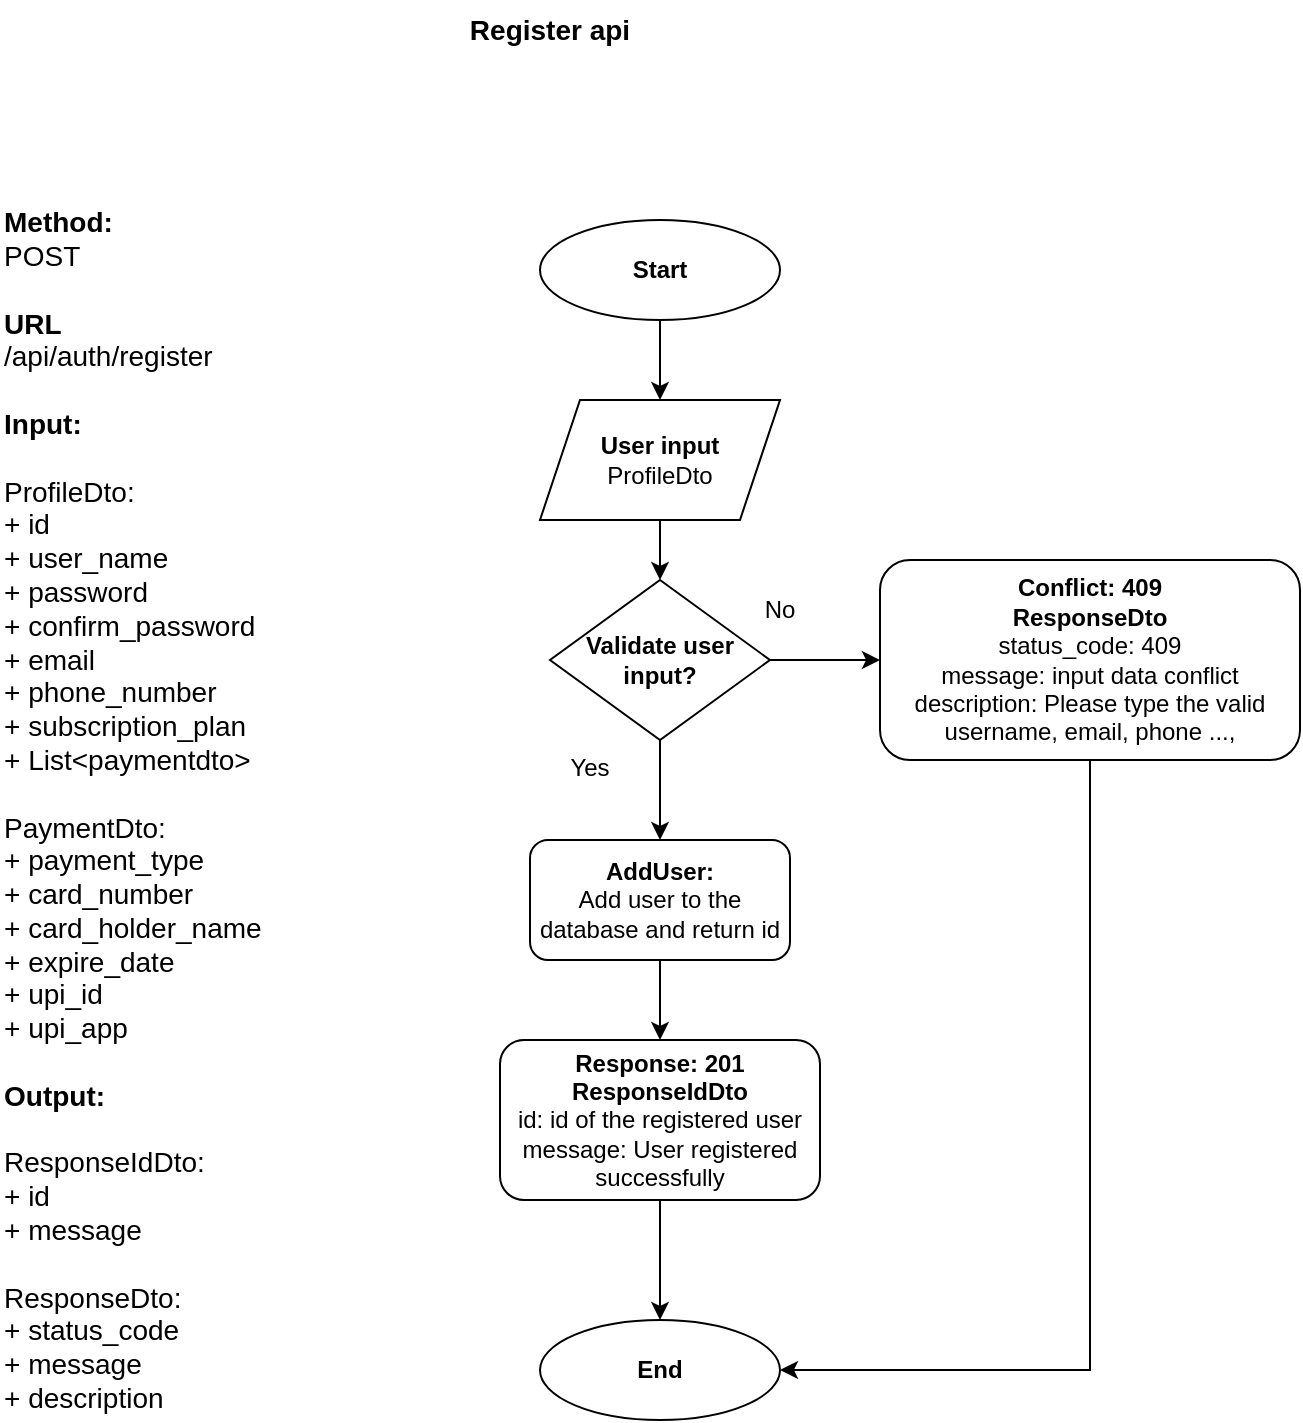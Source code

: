 <mxfile version="21.3.2" type="device" pages="14">
  <diagram id="PqEi7gRWwC2AGuJYa0bb" name="Register api">
    <mxGraphModel dx="1457" dy="594" grid="1" gridSize="10" guides="1" tooltips="1" connect="1" arrows="1" fold="1" page="1" pageScale="1" pageWidth="850" pageHeight="1100" math="0" shadow="0">
      <root>
        <mxCell id="0" />
        <mxCell id="1" parent="0" />
        <mxCell id="IJHH8PIa67PMc9B6ytz_-1" value="" style="edgeStyle=orthogonalEdgeStyle;rounded=0;orthogonalLoop=1;jettySize=auto;html=1;" parent="1" source="IJHH8PIa67PMc9B6ytz_-2" target="IJHH8PIa67PMc9B6ytz_-9" edge="1">
          <mxGeometry relative="1" as="geometry" />
        </mxCell>
        <mxCell id="IJHH8PIa67PMc9B6ytz_-2" value="&lt;b&gt;Start&lt;/b&gt;" style="ellipse;whiteSpace=wrap;html=1;" parent="1" vertex="1">
          <mxGeometry x="370" y="210" width="120" height="50" as="geometry" />
        </mxCell>
        <mxCell id="IJHH8PIa67PMc9B6ytz_-3" value="&lt;b&gt;&lt;font style=&quot;font-size: 14px;&quot;&gt;Register api&lt;/font&gt;&lt;/b&gt;" style="text;html=1;strokeColor=none;fillColor=none;align=center;verticalAlign=middle;whiteSpace=wrap;rounded=0;" parent="1" vertex="1">
          <mxGeometry x="325" y="100" width="100" height="30" as="geometry" />
        </mxCell>
        <mxCell id="IJHH8PIa67PMc9B6ytz_-4" value="&lt;div style=&quot;font-size: 14px;&quot;&gt;&lt;b style=&quot;background-color: initial;&quot;&gt;&lt;font style=&quot;font-size: 14px;&quot;&gt;Method:&lt;/font&gt;&lt;/b&gt;&lt;/div&gt;&lt;font style=&quot;font-size: 14px;&quot;&gt;&lt;div style=&quot;&quot;&gt;POST&lt;br&gt;&lt;br&gt;&lt;b style=&quot;&quot;&gt;&lt;font style=&quot;font-size: 14px;&quot;&gt;URL&lt;/font&gt;&lt;/b&gt;&lt;br&gt;/api/auth/register&lt;br&gt;&lt;br&gt;&lt;font style=&quot;font-weight: bold; font-size: 14px;&quot;&gt;Input:&lt;br&gt;&lt;/font&gt;&lt;br&gt;&lt;div style=&quot;border-color: var(--border-color);&quot;&gt;ProfileDto:&lt;br style=&quot;border-color: var(--border-color);&quot;&gt;+ id&lt;br style=&quot;border-color: var(--border-color);&quot;&gt;+ user_name&lt;br style=&quot;border-color: var(--border-color);&quot;&gt;+ password&lt;br style=&quot;border-color: var(--border-color);&quot;&gt;+ confirm_password&lt;br style=&quot;border-color: var(--border-color);&quot;&gt;+ email&lt;br style=&quot;border-color: var(--border-color);&quot;&gt;+ phone_number&lt;br style=&quot;border-color: var(--border-color);&quot;&gt;+ subscription_plan&lt;/div&gt;&lt;div style=&quot;border-color: var(--border-color);&quot;&gt;+ List&amp;lt;paymentdto&amp;gt;&lt;br style=&quot;border-color: var(--border-color);&quot;&gt;&lt;br style=&quot;border-color: var(--border-color);&quot;&gt;PaymentDto:&lt;br style=&quot;border-color: var(--border-color);&quot;&gt;+ payment_type&lt;br style=&quot;border-color: var(--border-color);&quot;&gt;+ card_number&lt;br style=&quot;border-color: var(--border-color);&quot;&gt;+ card_holder_name&lt;br style=&quot;border-color: var(--border-color);&quot;&gt;+ expire_date&lt;br style=&quot;border-color: var(--border-color);&quot;&gt;+ upi_id&lt;br style=&quot;border-color: var(--border-color);&quot;&gt;+ upi_app&lt;/div&gt;&lt;br&gt;&lt;b style=&quot;&quot;&gt;Output:&lt;/b&gt;&lt;span style=&quot;background-color: initial;&quot;&gt;&lt;br&gt;&lt;br&gt;ResponseIdDto:&lt;br&gt;+ id&lt;br&gt;+ message&lt;br&gt;&lt;br&gt;ResponseDto:&lt;br&gt;+ status_code&lt;br&gt;+ message&lt;br&gt;+ description&lt;/span&gt;&lt;/div&gt;&lt;/font&gt;" style="text;html=1;strokeColor=none;fillColor=none;align=left;verticalAlign=middle;whiteSpace=wrap;rounded=0;" parent="1" vertex="1">
          <mxGeometry x="100" y="269" width="190" height="471" as="geometry" />
        </mxCell>
        <mxCell id="IJHH8PIa67PMc9B6ytz_-35" value="" style="edgeStyle=orthogonalEdgeStyle;rounded=0;orthogonalLoop=1;jettySize=auto;html=1;" parent="1" source="IJHH8PIa67PMc9B6ytz_-7" target="IJHH8PIa67PMc9B6ytz_-33" edge="1">
          <mxGeometry relative="1" as="geometry" />
        </mxCell>
        <mxCell id="IJHH8PIa67PMc9B6ytz_-37" value="" style="edgeStyle=orthogonalEdgeStyle;rounded=0;orthogonalLoop=1;jettySize=auto;html=1;" parent="1" source="IJHH8PIa67PMc9B6ytz_-7" target="IJHH8PIa67PMc9B6ytz_-36" edge="1">
          <mxGeometry relative="1" as="geometry" />
        </mxCell>
        <mxCell id="IJHH8PIa67PMc9B6ytz_-7" value="&lt;b&gt;Validate user&lt;br&gt;input?&lt;br&gt;&lt;/b&gt;" style="rhombus;whiteSpace=wrap;html=1;" parent="1" vertex="1">
          <mxGeometry x="375" y="390" width="110" height="80" as="geometry" />
        </mxCell>
        <mxCell id="IJHH8PIa67PMc9B6ytz_-8" value="" style="edgeStyle=orthogonalEdgeStyle;rounded=0;orthogonalLoop=1;jettySize=auto;html=1;" parent="1" source="IJHH8PIa67PMc9B6ytz_-9" target="IJHH8PIa67PMc9B6ytz_-7" edge="1">
          <mxGeometry relative="1" as="geometry" />
        </mxCell>
        <mxCell id="IJHH8PIa67PMc9B6ytz_-9" value="&lt;b&gt;User input&lt;/b&gt;&lt;br&gt;ProfileDto" style="shape=parallelogram;perimeter=parallelogramPerimeter;whiteSpace=wrap;html=1;fixedSize=1;" parent="1" vertex="1">
          <mxGeometry x="370" y="300" width="120" height="60" as="geometry" />
        </mxCell>
        <mxCell id="IJHH8PIa67PMc9B6ytz_-17" value="Yes" style="text;html=1;strokeColor=none;fillColor=none;align=center;verticalAlign=middle;whiteSpace=wrap;rounded=0;" parent="1" vertex="1">
          <mxGeometry x="365" y="469" width="60" height="30" as="geometry" />
        </mxCell>
        <mxCell id="IJHH8PIa67PMc9B6ytz_-18" value="No" style="text;html=1;strokeColor=none;fillColor=none;align=center;verticalAlign=middle;whiteSpace=wrap;rounded=0;" parent="1" vertex="1">
          <mxGeometry x="460" y="390" width="60" height="30" as="geometry" />
        </mxCell>
        <mxCell id="IJHH8PIa67PMc9B6ytz_-33" value="&lt;b&gt;Conflict: 409&lt;/b&gt;&lt;br&gt;&lt;b&gt;ResponseDto&lt;br&gt;&lt;/b&gt;status_code: 409&lt;br&gt;message: input data conflict&lt;br&gt;description: Please type the valid username, email, phone ...," style="rounded=1;whiteSpace=wrap;html=1;" parent="1" vertex="1">
          <mxGeometry x="540" y="380" width="210" height="100" as="geometry" />
        </mxCell>
        <mxCell id="IJHH8PIa67PMc9B6ytz_-39" value="" style="edgeStyle=orthogonalEdgeStyle;rounded=0;orthogonalLoop=1;jettySize=auto;html=1;" parent="1" source="IJHH8PIa67PMc9B6ytz_-36" target="IJHH8PIa67PMc9B6ytz_-38" edge="1">
          <mxGeometry relative="1" as="geometry" />
        </mxCell>
        <mxCell id="IJHH8PIa67PMc9B6ytz_-36" value="&lt;b&gt;AddUser:&lt;/b&gt;&lt;br&gt;Add user to the database and return id" style="rounded=1;whiteSpace=wrap;html=1;" parent="1" vertex="1">
          <mxGeometry x="365" y="520" width="130" height="60" as="geometry" />
        </mxCell>
        <mxCell id="IJHH8PIa67PMc9B6ytz_-42" value="" style="edgeStyle=orthogonalEdgeStyle;rounded=0;orthogonalLoop=1;jettySize=auto;html=1;" parent="1" source="IJHH8PIa67PMc9B6ytz_-38" target="IJHH8PIa67PMc9B6ytz_-41" edge="1">
          <mxGeometry relative="1" as="geometry" />
        </mxCell>
        <mxCell id="IJHH8PIa67PMc9B6ytz_-38" value="&lt;b&gt;Response: 201&lt;/b&gt;&lt;br&gt;&lt;b&gt;ResponseIdDto&lt;/b&gt;&lt;br&gt;id: id of the registered user&lt;br&gt;message: User registered successfully" style="rounded=1;whiteSpace=wrap;html=1;" parent="1" vertex="1">
          <mxGeometry x="350" y="620" width="160" height="80" as="geometry" />
        </mxCell>
        <mxCell id="IJHH8PIa67PMc9B6ytz_-41" value="&lt;b&gt;End&lt;/b&gt;" style="ellipse;whiteSpace=wrap;html=1;" parent="1" vertex="1">
          <mxGeometry x="370" y="760" width="120" height="50" as="geometry" />
        </mxCell>
        <mxCell id="IJHH8PIa67PMc9B6ytz_-43" value="" style="endArrow=classic;html=1;rounded=0;exitX=0.5;exitY=1;exitDx=0;exitDy=0;entryX=1;entryY=0.5;entryDx=0;entryDy=0;edgeStyle=elbowEdgeStyle;" parent="1" source="IJHH8PIa67PMc9B6ytz_-33" target="IJHH8PIa67PMc9B6ytz_-41" edge="1">
          <mxGeometry width="50" height="50" relative="1" as="geometry">
            <mxPoint x="290" y="550" as="sourcePoint" />
            <mxPoint x="340" y="500" as="targetPoint" />
            <Array as="points">
              <mxPoint x="645" y="640" />
            </Array>
          </mxGeometry>
        </mxCell>
      </root>
    </mxGraphModel>
  </diagram>
  <diagram name="user &amp; admin login api" id="FHJAlJBPHAQG2rLQkNQP">
    <mxGraphModel dx="1020" dy="416" grid="1" gridSize="10" guides="1" tooltips="1" connect="1" arrows="1" fold="1" page="1" pageScale="1" pageWidth="850" pageHeight="1100" math="0" shadow="0">
      <root>
        <mxCell id="0" />
        <mxCell id="1" parent="0" />
        <mxCell id="QHXvO8VxYCIKlo_Md30f-13" value="" style="edgeStyle=orthogonalEdgeStyle;rounded=0;orthogonalLoop=1;jettySize=auto;html=1;" parent="1" source="QHXvO8VxYCIKlo_Md30f-1" target="QHXvO8VxYCIKlo_Md30f-11" edge="1">
          <mxGeometry relative="1" as="geometry" />
        </mxCell>
        <mxCell id="QHXvO8VxYCIKlo_Md30f-1" value="&lt;b&gt;Start&lt;/b&gt;" style="ellipse;whiteSpace=wrap;html=1;" parent="1" vertex="1">
          <mxGeometry x="555" y="200" width="120" height="50" as="geometry" />
        </mxCell>
        <mxCell id="QHXvO8VxYCIKlo_Md30f-2" value="&lt;b&gt;&lt;font style=&quot;font-size: 14px;&quot;&gt;User &amp;amp; admin login api&lt;/font&gt;&lt;/b&gt;" style="text;html=1;strokeColor=none;fillColor=none;align=center;verticalAlign=middle;whiteSpace=wrap;rounded=0;" parent="1" vertex="1">
          <mxGeometry x="370" y="100" width="230" height="30" as="geometry" />
        </mxCell>
        <mxCell id="QHXvO8VxYCIKlo_Md30f-7" value="&lt;div style=&quot;font-size: 14px;&quot;&gt;&lt;b style=&quot;background-color: initial;&quot;&gt;&lt;font style=&quot;font-size: 14px;&quot;&gt;Method:&lt;/font&gt;&lt;/b&gt;&lt;/div&gt;&lt;font style=&quot;font-size: 14px;&quot;&gt;&lt;div style=&quot;&quot;&gt;POST&lt;br&gt;&lt;br&gt;&lt;b style=&quot;&quot;&gt;&lt;font style=&quot;font-size: 14px;&quot;&gt;URL&lt;/font&gt;&lt;/b&gt;&lt;br&gt;/api/auth/login&lt;br&gt;&lt;br&gt;&lt;font style=&quot;font-weight: bold; font-size: 14px;&quot;&gt;Input:&lt;br&gt;&lt;/font&gt;&lt;br&gt;LoginDto:&lt;br&gt;+ user_name&lt;br&gt;+ password&lt;br&gt;&lt;br&gt;&lt;b style=&quot;&quot;&gt;Output:&lt;/b&gt;&lt;br&gt;&lt;br&gt;TokenResponseDto:&lt;br&gt;&lt;span style=&quot;background-color: initial;&quot;&gt;&lt;/span&gt;+ token_type: Bearer&lt;span style=&quot;background-color: initial;&quot;&gt;&lt;br&gt;+ access_token: string&lt;br&gt;&lt;br&gt;ResponseDto:&lt;br&gt;+ status_code&lt;br&gt;+ message&lt;br&gt;+ description&lt;/span&gt;&lt;/div&gt;&lt;/font&gt;" style="text;html=1;strokeColor=none;fillColor=none;align=left;verticalAlign=middle;whiteSpace=wrap;rounded=0;" parent="1" vertex="1">
          <mxGeometry x="70" y="225" width="190" height="430" as="geometry" />
        </mxCell>
        <mxCell id="QHXvO8VxYCIKlo_Md30f-21" value="" style="edgeStyle=orthogonalEdgeStyle;rounded=0;orthogonalLoop=1;jettySize=auto;html=1;" parent="1" source="QHXvO8VxYCIKlo_Md30f-8" target="QHXvO8VxYCIKlo_Md30f-20" edge="1">
          <mxGeometry relative="1" as="geometry" />
        </mxCell>
        <mxCell id="QHXvO8VxYCIKlo_Md30f-24" value="" style="edgeStyle=orthogonalEdgeStyle;rounded=0;orthogonalLoop=1;jettySize=auto;html=1;" parent="1" source="QHXvO8VxYCIKlo_Md30f-8" target="QHXvO8VxYCIKlo_Md30f-23" edge="1">
          <mxGeometry relative="1" as="geometry" />
        </mxCell>
        <mxCell id="QHXvO8VxYCIKlo_Md30f-8" value="&lt;b&gt;Is &lt;br&gt;authorized?&lt;/b&gt;" style="rhombus;whiteSpace=wrap;html=1;" parent="1" vertex="1">
          <mxGeometry x="560" y="490" width="110" height="80" as="geometry" />
        </mxCell>
        <mxCell id="QHXvO8VxYCIKlo_Md30f-12" value="" style="edgeStyle=orthogonalEdgeStyle;rounded=0;orthogonalLoop=1;jettySize=auto;html=1;" parent="1" source="kN-ePB5NihFrrByPQZr7-1" target="QHXvO8VxYCIKlo_Md30f-8" edge="1">
          <mxGeometry relative="1" as="geometry" />
        </mxCell>
        <mxCell id="QHXvO8VxYCIKlo_Md30f-11" value="&lt;b&gt;User input&lt;/b&gt;&lt;br&gt;Logindto" style="shape=parallelogram;perimeter=parallelogramPerimeter;whiteSpace=wrap;html=1;fixedSize=1;" parent="1" vertex="1">
          <mxGeometry x="555" y="290" width="120" height="60" as="geometry" />
        </mxCell>
        <mxCell id="QHXvO8VxYCIKlo_Md30f-18" value="" style="edgeStyle=orthogonalEdgeStyle;rounded=0;orthogonalLoop=1;jettySize=auto;html=1;" parent="1" source="QHXvO8VxYCIKlo_Md30f-15" target="QHXvO8VxYCIKlo_Md30f-17" edge="1">
          <mxGeometry relative="1" as="geometry" />
        </mxCell>
        <mxCell id="QHXvO8VxYCIKlo_Md30f-15" value="&lt;b&gt;Response: 200&lt;/b&gt;&lt;br&gt;TokenResponseDto" style="rounded=1;whiteSpace=wrap;html=1;" parent="1" vertex="1">
          <mxGeometry x="560" y="725" width="110" height="50" as="geometry" />
        </mxCell>
        <mxCell id="QHXvO8VxYCIKlo_Md30f-17" value="End" style="ellipse;whiteSpace=wrap;html=1;" parent="1" vertex="1">
          <mxGeometry x="565" y="810" width="100" height="50" as="geometry" />
        </mxCell>
        <mxCell id="QHXvO8VxYCIKlo_Md30f-20" value="&lt;b&gt;Unauthorized: 401&lt;/b&gt;&lt;br&gt;&lt;b&gt;ResponseDto&lt;/b&gt;&lt;br&gt;status_code: 401&lt;br&gt;message: Unauthorized user&lt;br&gt;description: Check username and password" style="rounded=1;whiteSpace=wrap;html=1;" parent="1" vertex="1">
          <mxGeometry x="710" y="477.5" width="200" height="105" as="geometry" />
        </mxCell>
        <mxCell id="QHXvO8VxYCIKlo_Md30f-22" value="" style="endArrow=classic;html=1;rounded=0;entryX=1;entryY=0.5;entryDx=0;entryDy=0;edgeStyle=elbowEdgeStyle;exitX=0.5;exitY=1;exitDx=0;exitDy=0;" parent="1" source="QHXvO8VxYCIKlo_Md30f-20" target="QHXvO8VxYCIKlo_Md30f-17" edge="1">
          <mxGeometry width="50" height="50" relative="1" as="geometry">
            <mxPoint x="750" y="590" as="sourcePoint" />
            <mxPoint x="535" y="510" as="targetPoint" />
            <Array as="points">
              <mxPoint x="810" y="685" />
            </Array>
          </mxGeometry>
        </mxCell>
        <mxCell id="QHXvO8VxYCIKlo_Md30f-25" value="" style="edgeStyle=orthogonalEdgeStyle;rounded=0;orthogonalLoop=1;jettySize=auto;html=1;" parent="1" source="QHXvO8VxYCIKlo_Md30f-23" target="QHXvO8VxYCIKlo_Md30f-15" edge="1">
          <mxGeometry relative="1" as="geometry" />
        </mxCell>
        <mxCell id="QHXvO8VxYCIKlo_Md30f-23" value="&lt;b&gt;GenerateToken:&lt;/b&gt;&lt;br&gt;Generate JWT token with timeout and return to the user. add admin role for admin and user role for user" style="rounded=1;whiteSpace=wrap;html=1;" parent="1" vertex="1">
          <mxGeometry x="520" y="610" width="190" height="80" as="geometry" />
        </mxCell>
        <mxCell id="QHXvO8VxYCIKlo_Md30f-26" value="Yes" style="text;html=1;strokeColor=none;fillColor=none;align=center;verticalAlign=middle;whiteSpace=wrap;rounded=0;" parent="1" vertex="1">
          <mxGeometry x="560" y="570" width="60" height="30" as="geometry" />
        </mxCell>
        <mxCell id="QHXvO8VxYCIKlo_Md30f-27" value="No" style="text;html=1;strokeColor=none;fillColor=none;align=center;verticalAlign=middle;whiteSpace=wrap;rounded=0;" parent="1" vertex="1">
          <mxGeometry x="645" y="490" width="60" height="30" as="geometry" />
        </mxCell>
        <mxCell id="QHXvO8VxYCIKlo_Md30f-35" value="&lt;b&gt;Not found: 404&lt;/b&gt;&lt;br&gt;&lt;b&gt;ResponseDto&lt;/b&gt;&lt;br&gt;status_code: 404&lt;br&gt;message: User not found&lt;br&gt;description:&amp;nbsp; Check the username or The user must register before login" style="rounded=1;whiteSpace=wrap;html=1;" parent="1" vertex="1">
          <mxGeometry x="320" y="370" width="200" height="100" as="geometry" />
        </mxCell>
        <mxCell id="QHXvO8VxYCIKlo_Md30f-42" value="Yes" style="text;html=1;strokeColor=none;fillColor=none;align=center;verticalAlign=middle;whiteSpace=wrap;rounded=0;" parent="1" vertex="1">
          <mxGeometry x="555" y="450" width="60" height="40" as="geometry" />
        </mxCell>
        <mxCell id="QHXvO8VxYCIKlo_Md30f-43" value="No" style="text;html=1;strokeColor=none;fillColor=none;align=center;verticalAlign=middle;whiteSpace=wrap;rounded=0;" parent="1" vertex="1">
          <mxGeometry x="520" y="380" width="60" height="30" as="geometry" />
        </mxCell>
        <mxCell id="kN-ePB5NihFrrByPQZr7-2" value="" style="edgeStyle=orthogonalEdgeStyle;rounded=0;orthogonalLoop=1;jettySize=auto;html=1;" parent="1" source="QHXvO8VxYCIKlo_Md30f-11" target="kN-ePB5NihFrrByPQZr7-1" edge="1">
          <mxGeometry relative="1" as="geometry">
            <mxPoint x="500" y="350" as="sourcePoint" />
            <mxPoint x="615" y="490" as="targetPoint" />
          </mxGeometry>
        </mxCell>
        <mxCell id="kN-ePB5NihFrrByPQZr7-3" value="" style="edgeStyle=orthogonalEdgeStyle;rounded=0;orthogonalLoop=1;jettySize=auto;html=1;" parent="1" source="kN-ePB5NihFrrByPQZr7-1" target="QHXvO8VxYCIKlo_Md30f-35" edge="1">
          <mxGeometry relative="1" as="geometry" />
        </mxCell>
        <mxCell id="kN-ePB5NihFrrByPQZr7-1" value="&lt;b&gt;Is &lt;br&gt;valid user?&lt;/b&gt;" style="rhombus;whiteSpace=wrap;html=1;" parent="1" vertex="1">
          <mxGeometry x="560" y="380" width="110" height="80" as="geometry" />
        </mxCell>
        <mxCell id="kN-ePB5NihFrrByPQZr7-4" value="" style="endArrow=classic;html=1;rounded=0;exitX=0.5;exitY=1;exitDx=0;exitDy=0;entryX=0;entryY=0.5;entryDx=0;entryDy=0;edgeStyle=elbowEdgeStyle;" parent="1" source="QHXvO8VxYCIKlo_Md30f-35" target="QHXvO8VxYCIKlo_Md30f-17" edge="1">
          <mxGeometry width="50" height="50" relative="1" as="geometry">
            <mxPoint x="680" y="520" as="sourcePoint" />
            <mxPoint x="730" y="470" as="targetPoint" />
            <Array as="points">
              <mxPoint x="420" y="635" />
            </Array>
          </mxGeometry>
        </mxCell>
      </root>
    </mxGraphModel>
  </diagram>
  <diagram id="02A_3a5xWy6NpQWsesyU" name="user &amp; admin profile update api">
    <mxGraphModel dx="1020" dy="416" grid="1" gridSize="10" guides="1" tooltips="1" connect="1" arrows="1" fold="1" page="1" pageScale="1" pageWidth="850" pageHeight="1100" math="0" shadow="0">
      <root>
        <mxCell id="0" />
        <mxCell id="1" parent="0" />
        <mxCell id="lnPvv_a0XnowrrgrdrOW-1" value="&lt;b&gt;&lt;font style=&quot;font-size: 14px;&quot;&gt;User &amp;amp; admin profile update api&lt;/font&gt;&lt;/b&gt;" style="text;html=1;strokeColor=none;fillColor=none;align=center;verticalAlign=middle;whiteSpace=wrap;rounded=0;" parent="1" vertex="1">
          <mxGeometry x="630" y="80" width="290" height="30" as="geometry" />
        </mxCell>
        <mxCell id="lnPvv_a0XnowrrgrdrOW-2" value="&lt;div style=&quot;font-size: 14px;&quot;&gt;&lt;b style=&quot;background-color: initial;&quot;&gt;&lt;font style=&quot;font-size: 14px;&quot;&gt;Method:&lt;/font&gt;&lt;/b&gt;&lt;/div&gt;&lt;font style=&quot;font-size: 14px;&quot;&gt;&lt;div style=&quot;&quot;&gt;PUT&lt;br&gt;&lt;br&gt;&lt;b style=&quot;&quot;&gt;&lt;font style=&quot;font-size: 14px;&quot;&gt;URL&lt;/font&gt;&lt;/b&gt;&lt;br&gt;/api/profile/{user-id}&lt;br&gt;&lt;br&gt;&lt;b&gt;Path Parameter:&lt;br&gt;&lt;/b&gt;&lt;br&gt;user-id: id of the user to update&lt;br&gt;&lt;br&gt;&lt;font style=&quot;font-weight: bold; font-size: 14px;&quot;&gt;Input:&lt;br&gt;&lt;/font&gt;&lt;br&gt;ProfileDto:&lt;br&gt;+ id&lt;br&gt;+ user_name&lt;br&gt;+ password&lt;br&gt;+ confirm_password&lt;br&gt;+ email&lt;br&gt;+ phone_number&lt;br&gt;+ subscription_plan&lt;/div&gt;&lt;div style=&quot;&quot;&gt;+ List&amp;lt;paymentdto&amp;gt;&lt;br&gt;&lt;br&gt;PaymentDto:&lt;br&gt;+ payment_type&lt;br&gt;+ card_number&lt;br&gt;+ card_holder_name&lt;br&gt;+ expire_date&lt;br&gt;+ upi_id&lt;br&gt;+ upi_app&lt;br&gt;&lt;br&gt;&lt;/div&gt;&lt;div style=&quot;&quot;&gt;&lt;b style=&quot;&quot;&gt;Output:&lt;/b&gt;&lt;span style=&quot;background-color: initial;&quot;&gt;&lt;br&gt;&lt;br&gt;ResponseDto:&lt;br&gt;+ status_code&lt;br&gt;+ message&lt;br&gt;+ description&lt;/span&gt;&lt;/div&gt;&lt;/font&gt;" style="text;html=1;strokeColor=none;fillColor=none;align=left;verticalAlign=middle;whiteSpace=wrap;rounded=0;" parent="1" vertex="1">
          <mxGeometry x="80" y="179" width="190" height="571" as="geometry" />
        </mxCell>
        <mxCell id="lnPvv_a0XnowrrgrdrOW-3" value="" style="edgeStyle=orthogonalEdgeStyle;rounded=0;orthogonalLoop=1;jettySize=auto;html=1;" parent="1" source="lnPvv_a0XnowrrgrdrOW-4" target="lnPvv_a0XnowrrgrdrOW-7" edge="1">
          <mxGeometry relative="1" as="geometry" />
        </mxCell>
        <mxCell id="lnPvv_a0XnowrrgrdrOW-4" value="&lt;b&gt;Start&lt;/b&gt;" style="ellipse;whiteSpace=wrap;html=1;" parent="1" vertex="1">
          <mxGeometry x="592.5" y="170" width="95" height="40" as="geometry" />
        </mxCell>
        <mxCell id="GsWRY2V2ODZX9bdls902-2" value="" style="edgeStyle=orthogonalEdgeStyle;rounded=0;orthogonalLoop=1;jettySize=auto;html=1;" parent="1" source="lnPvv_a0XnowrrgrdrOW-7" target="GsWRY2V2ODZX9bdls902-1" edge="1">
          <mxGeometry relative="1" as="geometry" />
        </mxCell>
        <mxCell id="Be7I9wMMniuOKfjyL53D-3" value="" style="edgeStyle=orthogonalEdgeStyle;rounded=0;orthogonalLoop=1;jettySize=auto;html=1;" parent="1" source="lnPvv_a0XnowrrgrdrOW-7" target="Be7I9wMMniuOKfjyL53D-2" edge="1">
          <mxGeometry relative="1" as="geometry" />
        </mxCell>
        <mxCell id="lnPvv_a0XnowrrgrdrOW-7" value="&lt;b&gt;Is&lt;br&gt;authorized?&lt;/b&gt;" style="rhombus;whiteSpace=wrap;html=1;" parent="1" vertex="1">
          <mxGeometry x="585" y="250" width="110" height="80" as="geometry" />
        </mxCell>
        <mxCell id="lnPvv_a0XnowrrgrdrOW-9" value="" style="edgeStyle=orthogonalEdgeStyle;rounded=0;orthogonalLoop=1;jettySize=auto;html=1;" parent="1" source="lnPvv_a0XnowrrgrdrOW-10" target="lnPvv_a0XnowrrgrdrOW-12" edge="1">
          <mxGeometry relative="1" as="geometry" />
        </mxCell>
        <mxCell id="lnPvv_a0XnowrrgrdrOW-10" value="&lt;b&gt;User Input:&lt;/b&gt;&lt;br&gt;ProfileDto" style="shape=parallelogram;perimeter=parallelogramPerimeter;whiteSpace=wrap;html=1;fixedSize=1;" parent="1" vertex="1">
          <mxGeometry x="575" y="592.57" width="130" height="50" as="geometry" />
        </mxCell>
        <mxCell id="lnPvv_a0XnowrrgrdrOW-11" value="" style="edgeStyle=orthogonalEdgeStyle;rounded=0;orthogonalLoop=1;jettySize=auto;html=1;" parent="1" source="lnPvv_a0XnowrrgrdrOW-12" target="lnPvv_a0XnowrrgrdrOW-14" edge="1">
          <mxGeometry relative="1" as="geometry" />
        </mxCell>
        <mxCell id="lnPvv_a0XnowrrgrdrOW-12" value="&lt;b&gt;ValidateInput()&lt;/b&gt;" style="rounded=1;whiteSpace=wrap;html=1;" parent="1" vertex="1">
          <mxGeometry x="585" y="697.57" width="110" height="40" as="geometry" />
        </mxCell>
        <mxCell id="lnPvv_a0XnowrrgrdrOW-13" value="" style="edgeStyle=orthogonalEdgeStyle;rounded=0;orthogonalLoop=1;jettySize=auto;html=1;" parent="1" source="lnPvv_a0XnowrrgrdrOW-14" target="lnPvv_a0XnowrrgrdrOW-15" edge="1">
          <mxGeometry relative="1" as="geometry" />
        </mxCell>
        <mxCell id="lnPvv_a0XnowrrgrdrOW-14" value="&lt;b&gt;Response: 200&lt;/b&gt;&lt;br&gt;&lt;b&gt;ResponseDto&lt;/b&gt;&lt;br&gt;status_code: 200&lt;br&gt;message: profile updated successfully&lt;br&gt;description: the profile information has been updated" style="rounded=1;whiteSpace=wrap;html=1;" parent="1" vertex="1">
          <mxGeometry x="535" y="772.5" width="210" height="90" as="geometry" />
        </mxCell>
        <mxCell id="lnPvv_a0XnowrrgrdrOW-15" value="&lt;b&gt;End&lt;/b&gt;" style="ellipse;whiteSpace=wrap;html=1;" parent="1" vertex="1">
          <mxGeometry x="592.5" y="902.5" width="95" height="40" as="geometry" />
        </mxCell>
        <mxCell id="lnPvv_a0XnowrrgrdrOW-17" value="" style="endArrow=classic;html=1;rounded=0;exitX=0.5;exitY=1;exitDx=0;exitDy=0;entryX=1;entryY=0.5;entryDx=0;entryDy=0;edgeStyle=elbowEdgeStyle;" parent="1" source="GsWRY2V2ODZX9bdls902-1" target="lnPvv_a0XnowrrgrdrOW-15" edge="1">
          <mxGeometry width="50" height="50" relative="1" as="geometry">
            <mxPoint x="825" y="372.5" as="sourcePoint" />
            <mxPoint x="575" y="520" as="targetPoint" />
            <Array as="points">
              <mxPoint x="845" y="590" />
            </Array>
          </mxGeometry>
        </mxCell>
        <mxCell id="lnPvv_a0XnowrrgrdrOW-30" value="Yes" style="text;html=1;strokeColor=none;fillColor=none;align=center;verticalAlign=middle;whiteSpace=wrap;rounded=0;" parent="1" vertex="1">
          <mxGeometry x="635" y="330" width="60" height="30" as="geometry" />
        </mxCell>
        <mxCell id="lnPvv_a0XnowrrgrdrOW-31" value="No" style="text;html=1;strokeColor=none;fillColor=none;align=center;verticalAlign=middle;whiteSpace=wrap;rounded=0;" parent="1" vertex="1">
          <mxGeometry x="665" y="240" width="60" height="30" as="geometry" />
        </mxCell>
        <mxCell id="lnPvv_a0XnowrrgrdrOW-49" value="" style="edgeStyle=orthogonalEdgeStyle;rounded=0;orthogonalLoop=1;jettySize=auto;html=1;" parent="1" target="lnPvv_a0XnowrrgrdrOW-48" edge="1">
          <mxGeometry relative="1" as="geometry">
            <mxPoint x="640.0" y="537.5" as="sourcePoint" />
            <mxPoint x="640" y="582.5" as="targetPoint" />
          </mxGeometry>
        </mxCell>
        <mxCell id="lnPvv_a0XnowrrgrdrOW-51" value="" style="edgeStyle=orthogonalEdgeStyle;rounded=0;orthogonalLoop=1;jettySize=auto;html=1;" parent="1" source="lnPvv_a0XnowrrgrdrOW-48" target="lnPvv_a0XnowrrgrdrOW-10" edge="1">
          <mxGeometry relative="1" as="geometry" />
        </mxCell>
        <mxCell id="GsWRY2V2ODZX9bdls902-4" value="" style="edgeStyle=orthogonalEdgeStyle;rounded=0;orthogonalLoop=1;jettySize=auto;html=1;" parent="1" source="lnPvv_a0XnowrrgrdrOW-48" target="GsWRY2V2ODZX9bdls902-3" edge="1">
          <mxGeometry relative="1" as="geometry" />
        </mxCell>
        <mxCell id="lnPvv_a0XnowrrgrdrOW-48" value="&lt;b&gt;Is&lt;br&gt;valid user-Id?&lt;/b&gt;" style="rhombus;whiteSpace=wrap;html=1;" parent="1" vertex="1">
          <mxGeometry x="585" y="482.5" width="110" height="80" as="geometry" />
        </mxCell>
        <mxCell id="GsWRY2V2ODZX9bdls902-1" value="&lt;b&gt;Unauthorized: 401&lt;/b&gt;&lt;br&gt;&lt;b&gt;ResponseDto&lt;/b&gt;&lt;br&gt;status_code: 401&lt;br&gt;message: Unauthorized user&lt;br&gt;description: Check username and password" style="rounded=1;whiteSpace=wrap;html=1;" parent="1" vertex="1">
          <mxGeometry x="745" y="237.5" width="200" height="105" as="geometry" />
        </mxCell>
        <mxCell id="GsWRY2V2ODZX9bdls902-3" value="&lt;b&gt;Not found: 404&lt;/b&gt;&lt;br&gt;&lt;b&gt;ResponseDto&lt;/b&gt;&lt;br&gt;status_code: 404&lt;br&gt;message: profile not found&lt;br&gt;description: please type the valid profile id" style="rounded=1;whiteSpace=wrap;html=1;" parent="1" vertex="1">
          <mxGeometry x="330" y="470" width="200" height="105" as="geometry" />
        </mxCell>
        <mxCell id="GsWRY2V2ODZX9bdls902-5" value="" style="endArrow=classic;html=1;rounded=0;exitX=0.5;exitY=1;exitDx=0;exitDy=0;entryX=0;entryY=0.5;entryDx=0;entryDy=0;edgeStyle=elbowEdgeStyle;" parent="1" source="GsWRY2V2ODZX9bdls902-3" target="lnPvv_a0XnowrrgrdrOW-15" edge="1">
          <mxGeometry width="50" height="50" relative="1" as="geometry">
            <mxPoint x="485" y="582.5" as="sourcePoint" />
            <mxPoint x="535" y="532.5" as="targetPoint" />
            <Array as="points">
              <mxPoint x="430" y="722.5" />
            </Array>
          </mxGeometry>
        </mxCell>
        <mxCell id="s-IhwxynVcEO9sfLs3u9-6" value="" style="edgeStyle=orthogonalEdgeStyle;rounded=0;orthogonalLoop=1;jettySize=auto;html=1;" parent="1" source="GsWRY2V2ODZX9bdls902-6" target="GsWRY2V2ODZX9bdls902-7" edge="1">
          <mxGeometry relative="1" as="geometry" />
        </mxCell>
        <mxCell id="GsWRY2V2ODZX9bdls902-6" value="&lt;b&gt;Start&lt;/b&gt;" style="ellipse;whiteSpace=wrap;html=1;" parent="1" vertex="1">
          <mxGeometry x="1087.5" y="170" width="95" height="40" as="geometry" />
        </mxCell>
        <mxCell id="s-IhwxynVcEO9sfLs3u9-7" value="" style="edgeStyle=orthogonalEdgeStyle;rounded=0;orthogonalLoop=1;jettySize=auto;html=1;" parent="1" source="GsWRY2V2ODZX9bdls902-7" target="GsWRY2V2ODZX9bdls902-8" edge="1">
          <mxGeometry relative="1" as="geometry" />
        </mxCell>
        <mxCell id="GsWRY2V2ODZX9bdls902-7" value="&lt;b&gt;ValidateInput()&lt;/b&gt;" style="rounded=1;whiteSpace=wrap;html=1;" parent="1" vertex="1">
          <mxGeometry x="1080" y="270.0" width="110" height="40" as="geometry" />
        </mxCell>
        <mxCell id="s-IhwxynVcEO9sfLs3u9-8" value="" style="edgeStyle=orthogonalEdgeStyle;rounded=0;orthogonalLoop=1;jettySize=auto;html=1;" parent="1" source="GsWRY2V2ODZX9bdls902-8" target="s-IhwxynVcEO9sfLs3u9-2" edge="1">
          <mxGeometry relative="1" as="geometry" />
        </mxCell>
        <mxCell id="s-IhwxynVcEO9sfLs3u9-10" value="" style="edgeStyle=orthogonalEdgeStyle;rounded=0;orthogonalLoop=1;jettySize=auto;html=1;" parent="1" source="GsWRY2V2ODZX9bdls902-8" target="s-IhwxynVcEO9sfLs3u9-1" edge="1">
          <mxGeometry relative="1" as="geometry" />
        </mxCell>
        <mxCell id="GsWRY2V2ODZX9bdls902-8" value="&lt;b&gt;Is&lt;br&gt;valid input?&lt;/b&gt;" style="rhombus;whiteSpace=wrap;html=1;" parent="1" vertex="1">
          <mxGeometry x="1080" y="380" width="110" height="80" as="geometry" />
        </mxCell>
        <mxCell id="s-IhwxynVcEO9sfLs3u9-1" value="&lt;b&gt;Conflict: 409&lt;/b&gt;&lt;br&gt;&lt;b&gt;ResponseDto&lt;/b&gt;&lt;br&gt;status_code: 409&lt;br&gt;message: input data conflict&lt;br&gt;description: please type the valid input email, phone number, payment ...," style="rounded=1;whiteSpace=wrap;html=1;" parent="1" vertex="1">
          <mxGeometry x="1252.5" y="367.5" width="215" height="105" as="geometry" />
        </mxCell>
        <mxCell id="s-IhwxynVcEO9sfLs3u9-9" value="" style="edgeStyle=orthogonalEdgeStyle;rounded=0;orthogonalLoop=1;jettySize=auto;html=1;" parent="1" source="s-IhwxynVcEO9sfLs3u9-2" target="s-IhwxynVcEO9sfLs3u9-3" edge="1">
          <mxGeometry relative="1" as="geometry" />
        </mxCell>
        <mxCell id="s-IhwxynVcEO9sfLs3u9-2" value="&lt;b&gt;AddToDB:&lt;/b&gt;&lt;br&gt;The user input is updated in the database" style="rounded=1;whiteSpace=wrap;html=1;" parent="1" vertex="1">
          <mxGeometry x="1060" y="525.07" width="150" height="70" as="geometry" />
        </mxCell>
        <mxCell id="s-IhwxynVcEO9sfLs3u9-3" value="&lt;b&gt;End&lt;/b&gt;" style="ellipse;whiteSpace=wrap;html=1;" parent="1" vertex="1">
          <mxGeometry x="1087.5" y="690" width="95" height="40" as="geometry" />
        </mxCell>
        <mxCell id="s-IhwxynVcEO9sfLs3u9-5" value="" style="endArrow=classic;html=1;rounded=0;exitX=0.5;exitY=1;exitDx=0;exitDy=0;entryX=1;entryY=0.5;entryDx=0;entryDy=0;edgeStyle=elbowEdgeStyle;" parent="1" source="s-IhwxynVcEO9sfLs3u9-1" target="s-IhwxynVcEO9sfLs3u9-3" edge="1">
          <mxGeometry width="50" height="50" relative="1" as="geometry">
            <mxPoint x="1097.5" y="530" as="sourcePoint" />
            <mxPoint x="1147.5" y="480" as="targetPoint" />
            <Array as="points">
              <mxPoint x="1360.5" y="580" />
            </Array>
          </mxGeometry>
        </mxCell>
        <mxCell id="GtUD6FB59zUtW9ozMx4W-1" value="Yes" style="text;html=1;strokeColor=none;fillColor=none;align=center;verticalAlign=middle;whiteSpace=wrap;rounded=0;" parent="1" vertex="1">
          <mxGeometry x="645" y="552" width="60" height="30" as="geometry" />
        </mxCell>
        <mxCell id="GtUD6FB59zUtW9ozMx4W-2" value="No" style="text;html=1;strokeColor=none;fillColor=none;align=center;verticalAlign=middle;whiteSpace=wrap;rounded=0;" parent="1" vertex="1">
          <mxGeometry x="532.5" y="482.5" width="60" height="30" as="geometry" />
        </mxCell>
        <mxCell id="GtUD6FB59zUtW9ozMx4W-3" value="No" style="text;html=1;strokeColor=none;fillColor=none;align=center;verticalAlign=middle;whiteSpace=wrap;rounded=0;" parent="1" vertex="1">
          <mxGeometry x="1182.5" y="380" width="60" height="30" as="geometry" />
        </mxCell>
        <mxCell id="GtUD6FB59zUtW9ozMx4W-4" value="Yes" style="text;html=1;strokeColor=none;fillColor=none;align=center;verticalAlign=middle;whiteSpace=wrap;rounded=0;" parent="1" vertex="1">
          <mxGeometry x="1060" y="449.5" width="60" height="30" as="geometry" />
        </mxCell>
        <mxCell id="Be7I9wMMniuOKfjyL53D-4" value="" style="edgeStyle=orthogonalEdgeStyle;rounded=0;orthogonalLoop=1;jettySize=auto;html=1;entryX=0.5;entryY=0;entryDx=0;entryDy=0;" parent="1" source="Be7I9wMMniuOKfjyL53D-2" target="lnPvv_a0XnowrrgrdrOW-48" edge="1">
          <mxGeometry relative="1" as="geometry">
            <mxPoint x="685" y="450" as="targetPoint" />
          </mxGeometry>
        </mxCell>
        <mxCell id="Be7I9wMMniuOKfjyL53D-2" value="&lt;b&gt;User Input:&lt;/b&gt;&lt;br&gt;&lt;b&gt;Path Parameter&lt;/b&gt;&lt;br&gt;user-id" style="shape=parallelogram;perimeter=parallelogramPerimeter;whiteSpace=wrap;html=1;fixedSize=1;" parent="1" vertex="1">
          <mxGeometry x="575" y="380" width="130" height="60" as="geometry" />
        </mxCell>
      </root>
    </mxGraphModel>
  </diagram>
  <diagram id="9TjLRH0KdkoHIaDSyROK" name="User &amp; admin Logout api">
    <mxGraphModel dx="1020" dy="416" grid="1" gridSize="10" guides="1" tooltips="1" connect="1" arrows="1" fold="1" page="1" pageScale="1" pageWidth="850" pageHeight="1100" math="0" shadow="0">
      <root>
        <mxCell id="0" />
        <mxCell id="1" parent="0" />
        <mxCell id="DEp_WPA5lCe1Qz1xQfhw-1" value="&lt;div style=&quot;font-size: 14px;&quot;&gt;&lt;b style=&quot;background-color: initial;&quot;&gt;&lt;font style=&quot;font-size: 14px;&quot;&gt;Method:&lt;/font&gt;&lt;/b&gt;&lt;/div&gt;&lt;font style=&quot;font-size: 14px;&quot;&gt;&lt;div style=&quot;&quot;&gt;POST&lt;br&gt;&lt;br&gt;&lt;b style=&quot;&quot;&gt;&lt;font style=&quot;font-size: 14px;&quot;&gt;URL&lt;/font&gt;&lt;/b&gt;&lt;br&gt;/api/auth/logout&lt;br&gt;&lt;br&gt;&lt;b style=&quot;&quot;&gt;Output:&lt;/b&gt;&lt;span style=&quot;background-color: initial;&quot;&gt;&lt;br&gt;&lt;br&gt;ResponseDto:&lt;br&gt;+ status_code&lt;br&gt;+ message&lt;br&gt;+ description&lt;/span&gt;&lt;/div&gt;&lt;/font&gt;" style="text;html=1;strokeColor=none;fillColor=none;align=left;verticalAlign=middle;whiteSpace=wrap;rounded=0;" parent="1" vertex="1">
          <mxGeometry x="60" y="305" width="190" height="265" as="geometry" />
        </mxCell>
        <mxCell id="QDzttYHCxu-jVsGLJn3O-29" value="" style="edgeStyle=orthogonalEdgeStyle;rounded=0;orthogonalLoop=1;jettySize=auto;html=1;" parent="1" source="QDzttYHCxu-jVsGLJn3O-2" target="QDzttYHCxu-jVsGLJn3O-5" edge="1">
          <mxGeometry relative="1" as="geometry" />
        </mxCell>
        <mxCell id="QDzttYHCxu-jVsGLJn3O-2" value="&lt;b&gt;Start&lt;/b&gt;" style="ellipse;whiteSpace=wrap;html=1;" parent="1" vertex="1">
          <mxGeometry x="350" y="150" width="120" height="50" as="geometry" />
        </mxCell>
        <mxCell id="QDzttYHCxu-jVsGLJn3O-3" value="" style="edgeStyle=orthogonalEdgeStyle;rounded=0;orthogonalLoop=1;jettySize=auto;html=1;" parent="1" source="QDzttYHCxu-jVsGLJn3O-5" target="QDzttYHCxu-jVsGLJn3O-11" edge="1">
          <mxGeometry relative="1" as="geometry" />
        </mxCell>
        <mxCell id="QDzttYHCxu-jVsGLJn3O-25" value="" style="edgeStyle=orthogonalEdgeStyle;rounded=0;orthogonalLoop=1;jettySize=auto;html=1;" parent="1" source="QDzttYHCxu-jVsGLJn3O-5" target="QDzttYHCxu-jVsGLJn3O-14" edge="1">
          <mxGeometry relative="1" as="geometry" />
        </mxCell>
        <mxCell id="QDzttYHCxu-jVsGLJn3O-5" value="&lt;b&gt;Is &lt;br&gt;authorized?&lt;/b&gt;" style="rhombus;whiteSpace=wrap;html=1;" parent="1" vertex="1">
          <mxGeometry x="355" y="262.5" width="110" height="80" as="geometry" />
        </mxCell>
        <mxCell id="QDzttYHCxu-jVsGLJn3O-8" value="" style="edgeStyle=orthogonalEdgeStyle;rounded=0;orthogonalLoop=1;jettySize=auto;html=1;" parent="1" source="QDzttYHCxu-jVsGLJn3O-9" target="QDzttYHCxu-jVsGLJn3O-10" edge="1">
          <mxGeometry relative="1" as="geometry" />
        </mxCell>
        <mxCell id="QDzttYHCxu-jVsGLJn3O-9" value="&lt;b&gt;Response: 200&lt;/b&gt;&lt;br&gt;&lt;b&gt;ResponseDto&lt;br&gt;&lt;div style=&quot;&quot;&gt;&lt;span style=&quot;background-color: initial; font-weight: normal;&quot;&gt;status_update: 200&lt;/span&gt;&lt;/div&gt;&lt;/b&gt;&lt;div style=&quot;&quot;&gt;&lt;span style=&quot;background-color: initial;&quot;&gt;message: user loggedout successfully&lt;/span&gt;&lt;/div&gt;&lt;div style=&quot;&quot;&gt;&lt;span style=&quot;background-color: initial;&quot;&gt;description: goto login page to login&lt;/span&gt;&lt;/div&gt;" style="rounded=1;whiteSpace=wrap;html=1;align=center;" parent="1" vertex="1">
          <mxGeometry x="270" y="570" width="280" height="80" as="geometry" />
        </mxCell>
        <mxCell id="QDzttYHCxu-jVsGLJn3O-10" value="End" style="ellipse;whiteSpace=wrap;html=1;" parent="1" vertex="1">
          <mxGeometry x="360" y="680" width="100" height="50" as="geometry" />
        </mxCell>
        <mxCell id="QDzttYHCxu-jVsGLJn3O-11" value="&lt;b&gt;Unauthorized: 401&lt;/b&gt;&lt;br&gt;&lt;b&gt;ResponseDto&lt;/b&gt;&lt;br&gt;status_code: 401&lt;br&gt;message: Unauthorized user&lt;br&gt;description: Check username and password" style="rounded=1;whiteSpace=wrap;html=1;" parent="1" vertex="1">
          <mxGeometry x="505" y="250" width="200" height="105" as="geometry" />
        </mxCell>
        <mxCell id="QDzttYHCxu-jVsGLJn3O-12" value="" style="endArrow=classic;html=1;rounded=0;entryX=1;entryY=0.5;entryDx=0;entryDy=0;edgeStyle=elbowEdgeStyle;exitX=0.5;exitY=1;exitDx=0;exitDy=0;" parent="1" source="QDzttYHCxu-jVsGLJn3O-11" target="QDzttYHCxu-jVsGLJn3O-10" edge="1">
          <mxGeometry width="50" height="50" relative="1" as="geometry">
            <mxPoint x="550" y="470" as="sourcePoint" />
            <mxPoint x="335" y="390" as="targetPoint" />
            <Array as="points">
              <mxPoint x="610" y="565" />
            </Array>
          </mxGeometry>
        </mxCell>
        <mxCell id="QDzttYHCxu-jVsGLJn3O-30" value="" style="edgeStyle=orthogonalEdgeStyle;rounded=0;orthogonalLoop=1;jettySize=auto;html=1;" parent="1" source="QDzttYHCxu-jVsGLJn3O-14" target="QDzttYHCxu-jVsGLJn3O-24" edge="1">
          <mxGeometry relative="1" as="geometry" />
        </mxCell>
        <mxCell id="QDzttYHCxu-jVsGLJn3O-14" value="&lt;b&gt;Retrieve JWT token&lt;/b&gt;" style="rounded=1;whiteSpace=wrap;html=1;" parent="1" vertex="1">
          <mxGeometry x="335" y="400" width="150" height="40" as="geometry" />
        </mxCell>
        <mxCell id="QDzttYHCxu-jVsGLJn3O-15" value="Yes" style="text;html=1;strokeColor=none;fillColor=none;align=center;verticalAlign=middle;whiteSpace=wrap;rounded=0;" parent="1" vertex="1">
          <mxGeometry x="350" y="342.5" width="60" height="30" as="geometry" />
        </mxCell>
        <mxCell id="QDzttYHCxu-jVsGLJn3O-16" value="No" style="text;html=1;strokeColor=none;fillColor=none;align=center;verticalAlign=middle;whiteSpace=wrap;rounded=0;" parent="1" vertex="1">
          <mxGeometry x="430" y="240" width="60" height="30" as="geometry" />
        </mxCell>
        <mxCell id="QDzttYHCxu-jVsGLJn3O-31" value="" style="edgeStyle=orthogonalEdgeStyle;rounded=0;orthogonalLoop=1;jettySize=auto;html=1;" parent="1" source="QDzttYHCxu-jVsGLJn3O-24" target="QDzttYHCxu-jVsGLJn3O-9" edge="1">
          <mxGeometry relative="1" as="geometry" />
        </mxCell>
        <mxCell id="QDzttYHCxu-jVsGLJn3O-24" value="&lt;b&gt;Invalidate JWT token and clear session data&amp;nbsp;&lt;/b&gt;" style="rounded=1;whiteSpace=wrap;html=1;" parent="1" vertex="1">
          <mxGeometry x="335" y="480" width="150" height="50" as="geometry" />
        </mxCell>
        <mxCell id="QDzttYHCxu-jVsGLJn3O-32" value="&lt;font style=&quot;font-size: 14px;&quot;&gt;&lt;b&gt;User &amp;amp; admin Logout api&lt;/b&gt;&lt;/font&gt;" style="text;html=1;strokeColor=none;fillColor=none;align=center;verticalAlign=middle;whiteSpace=wrap;rounded=0;" parent="1" vertex="1">
          <mxGeometry x="306.25" y="70" width="207.5" height="30" as="geometry" />
        </mxCell>
      </root>
    </mxGraphModel>
  </diagram>
  <diagram id="-T1f4dpE6IMGCj6TNxvG" name="User &amp; admin get subscription api">
    <mxGraphModel dx="1020" dy="416" grid="1" gridSize="10" guides="1" tooltips="1" connect="1" arrows="1" fold="1" page="1" pageScale="1" pageWidth="850" pageHeight="1100" math="0" shadow="0">
      <root>
        <mxCell id="0" />
        <mxCell id="1" parent="0" />
        <mxCell id="wfRdb6aQ5LQ8R-PZMjFn-1" value="&lt;div style=&quot;font-size: 14px;&quot;&gt;&lt;b style=&quot;background-color: initial;&quot;&gt;&lt;font style=&quot;font-size: 14px;&quot;&gt;Method:&lt;/font&gt;&lt;/b&gt;&lt;/div&gt;&lt;font style=&quot;font-size: 14px;&quot;&gt;&lt;div style=&quot;&quot;&gt;GET&lt;br&gt;&lt;br&gt;&lt;b style=&quot;&quot;&gt;&lt;font style=&quot;font-size: 14px;&quot;&gt;URL&lt;/font&gt;&lt;/b&gt;&lt;br&gt;/api/subscriptions&lt;br&gt;&lt;br&gt;&lt;b style=&quot;&quot;&gt;Output:&lt;/b&gt;&lt;span style=&quot;background-color: initial;&quot;&gt;&lt;br&gt;&lt;br&gt;List&amp;lt;SubscriptionDto&amp;gt;:&lt;br&gt;+ id&lt;br&gt;+ key&lt;br&gt;+ description&lt;br&gt;&lt;br&gt;ResponseDto:&lt;br&gt;+ status_code&lt;br&gt;+ message&lt;br&gt;+ description&lt;/span&gt;&lt;/div&gt;&lt;/font&gt;" style="text;html=1;strokeColor=none;fillColor=none;align=left;verticalAlign=middle;whiteSpace=wrap;rounded=0;" parent="1" vertex="1">
          <mxGeometry x="60" y="299" width="190" height="365" as="geometry" />
        </mxCell>
        <mxCell id="wfRdb6aQ5LQ8R-PZMjFn-2" value="" style="edgeStyle=orthogonalEdgeStyle;rounded=0;orthogonalLoop=1;jettySize=auto;html=1;" parent="1" source="wfRdb6aQ5LQ8R-PZMjFn-3" target="wfRdb6aQ5LQ8R-PZMjFn-6" edge="1">
          <mxGeometry relative="1" as="geometry" />
        </mxCell>
        <mxCell id="wfRdb6aQ5LQ8R-PZMjFn-3" value="&lt;b&gt;Start&lt;/b&gt;" style="ellipse;whiteSpace=wrap;html=1;" parent="1" vertex="1">
          <mxGeometry x="470" y="150" width="120" height="50" as="geometry" />
        </mxCell>
        <mxCell id="wfRdb6aQ5LQ8R-PZMjFn-4" value="" style="edgeStyle=orthogonalEdgeStyle;rounded=0;orthogonalLoop=1;jettySize=auto;html=1;" parent="1" source="wfRdb6aQ5LQ8R-PZMjFn-6" target="wfRdb6aQ5LQ8R-PZMjFn-10" edge="1">
          <mxGeometry relative="1" as="geometry" />
        </mxCell>
        <mxCell id="dMdz6KxA7q5_gM66A7HT-3" value="" style="edgeStyle=orthogonalEdgeStyle;rounded=0;orthogonalLoop=1;jettySize=auto;html=1;" parent="1" source="wfRdb6aQ5LQ8R-PZMjFn-6" target="dMdz6KxA7q5_gM66A7HT-2" edge="1">
          <mxGeometry relative="1" as="geometry" />
        </mxCell>
        <mxCell id="wfRdb6aQ5LQ8R-PZMjFn-6" value="&lt;b&gt;Is &lt;br&gt;authorized?&lt;/b&gt;" style="rhombus;whiteSpace=wrap;html=1;" parent="1" vertex="1">
          <mxGeometry x="475" y="262.5" width="110" height="80" as="geometry" />
        </mxCell>
        <mxCell id="wfRdb6aQ5LQ8R-PZMjFn-7" value="" style="edgeStyle=orthogonalEdgeStyle;rounded=0;orthogonalLoop=1;jettySize=auto;html=1;" parent="1" source="wfRdb6aQ5LQ8R-PZMjFn-8" target="wfRdb6aQ5LQ8R-PZMjFn-9" edge="1">
          <mxGeometry relative="1" as="geometry" />
        </mxCell>
        <mxCell id="wfRdb6aQ5LQ8R-PZMjFn-8" value="&lt;b&gt;Response: 200&lt;/b&gt;&lt;br&gt;&lt;b&gt;List&amp;lt;SubscriptionDto&amp;gt;&lt;br&gt;&lt;/b&gt;" style="rounded=1;whiteSpace=wrap;html=1;align=center;" parent="1" vertex="1">
          <mxGeometry x="440" y="620" width="180" height="70" as="geometry" />
        </mxCell>
        <mxCell id="wfRdb6aQ5LQ8R-PZMjFn-9" value="End" style="ellipse;whiteSpace=wrap;html=1;" parent="1" vertex="1">
          <mxGeometry x="480" y="780" width="100" height="50" as="geometry" />
        </mxCell>
        <mxCell id="wfRdb6aQ5LQ8R-PZMjFn-10" value="&lt;b&gt;Unauthorized: 401&lt;/b&gt;&lt;br&gt;&lt;b&gt;ResponseDto&lt;/b&gt;&lt;br&gt;status_code: 401&lt;br&gt;message: Unauthorized user&lt;br&gt;description: Check username and password" style="rounded=1;whiteSpace=wrap;html=1;" parent="1" vertex="1">
          <mxGeometry x="625" y="250" width="200" height="105" as="geometry" />
        </mxCell>
        <mxCell id="wfRdb6aQ5LQ8R-PZMjFn-11" value="" style="endArrow=classic;html=1;rounded=0;entryX=1;entryY=0.5;entryDx=0;entryDy=0;edgeStyle=elbowEdgeStyle;exitX=0.5;exitY=1;exitDx=0;exitDy=0;" parent="1" source="wfRdb6aQ5LQ8R-PZMjFn-10" target="wfRdb6aQ5LQ8R-PZMjFn-9" edge="1">
          <mxGeometry width="50" height="50" relative="1" as="geometry">
            <mxPoint x="670" y="470" as="sourcePoint" />
            <mxPoint x="455" y="390" as="targetPoint" />
            <Array as="points">
              <mxPoint x="730" y="565" />
            </Array>
          </mxGeometry>
        </mxCell>
        <mxCell id="wfRdb6aQ5LQ8R-PZMjFn-14" value="Yes" style="text;html=1;strokeColor=none;fillColor=none;align=center;verticalAlign=middle;whiteSpace=wrap;rounded=0;" parent="1" vertex="1">
          <mxGeometry x="545" y="355" width="60" height="30" as="geometry" />
        </mxCell>
        <mxCell id="wfRdb6aQ5LQ8R-PZMjFn-15" value="No" style="text;html=1;strokeColor=none;fillColor=none;align=center;verticalAlign=middle;whiteSpace=wrap;rounded=0;" parent="1" vertex="1">
          <mxGeometry x="550" y="240" width="60" height="30" as="geometry" />
        </mxCell>
        <mxCell id="wfRdb6aQ5LQ8R-PZMjFn-16" value="" style="edgeStyle=orthogonalEdgeStyle;rounded=0;orthogonalLoop=1;jettySize=auto;html=1;" parent="1" source="wfRdb6aQ5LQ8R-PZMjFn-17" target="wfRdb6aQ5LQ8R-PZMjFn-8" edge="1">
          <mxGeometry relative="1" as="geometry" />
        </mxCell>
        <mxCell id="wfRdb6aQ5LQ8R-PZMjFn-17" value="&lt;b&gt;Retrieve subscription details from the subscription table&lt;/b&gt;" style="rounded=1;whiteSpace=wrap;html=1;" parent="1" vertex="1">
          <mxGeometry x="455" y="530" width="150" height="50" as="geometry" />
        </mxCell>
        <mxCell id="wfRdb6aQ5LQ8R-PZMjFn-18" value="&lt;span style=&quot;font-size: 14px;&quot;&gt;&lt;b&gt;User &amp;amp; admin get subscription api&lt;/b&gt;&lt;/span&gt;" style="text;html=1;strokeColor=none;fillColor=none;align=center;verticalAlign=middle;whiteSpace=wrap;rounded=0;" parent="1" vertex="1">
          <mxGeometry x="250" y="70" width="300" height="30" as="geometry" />
        </mxCell>
        <mxCell id="dMdz6KxA7q5_gM66A7HT-1" value="&lt;b&gt;Fetch subscription detail from the user profile&lt;/b&gt;" style="rounded=1;whiteSpace=wrap;html=1;" parent="1" vertex="1">
          <mxGeometry x="275" y="420" width="150" height="40" as="geometry" />
        </mxCell>
        <mxCell id="dMdz6KxA7q5_gM66A7HT-4" value="" style="edgeStyle=orthogonalEdgeStyle;rounded=0;orthogonalLoop=1;jettySize=auto;html=1;" parent="1" source="dMdz6KxA7q5_gM66A7HT-2" target="dMdz6KxA7q5_gM66A7HT-1" edge="1">
          <mxGeometry relative="1" as="geometry" />
        </mxCell>
        <mxCell id="dMdz6KxA7q5_gM66A7HT-5" value="" style="edgeStyle=orthogonalEdgeStyle;rounded=0;orthogonalLoop=1;jettySize=auto;html=1;" parent="1" source="dMdz6KxA7q5_gM66A7HT-2" target="wfRdb6aQ5LQ8R-PZMjFn-17" edge="1">
          <mxGeometry relative="1" as="geometry" />
        </mxCell>
        <mxCell id="dMdz6KxA7q5_gM66A7HT-2" value="&lt;b&gt;Is &lt;br&gt;admin role?&lt;/b&gt;" style="rhombus;whiteSpace=wrap;html=1;" parent="1" vertex="1">
          <mxGeometry x="475" y="400" width="110" height="80" as="geometry" />
        </mxCell>
        <mxCell id="dMdz6KxA7q5_gM66A7HT-6" value="" style="endArrow=classic;html=1;rounded=0;exitX=0.5;exitY=1;exitDx=0;exitDy=0;entryX=0;entryY=0.75;entryDx=0;entryDy=0;edgeStyle=elbowEdgeStyle;" parent="1" source="dMdz6KxA7q5_gM66A7HT-1" target="wfRdb6aQ5LQ8R-PZMjFn-17" edge="1">
          <mxGeometry width="50" height="50" relative="1" as="geometry">
            <mxPoint x="480" y="500" as="sourcePoint" />
            <mxPoint x="530" y="450" as="targetPoint" />
            <Array as="points">
              <mxPoint x="350" y="520" />
            </Array>
          </mxGeometry>
        </mxCell>
        <mxCell id="dMdz6KxA7q5_gM66A7HT-7" value="No" style="text;html=1;align=center;verticalAlign=middle;resizable=0;points=[];autosize=1;strokeColor=none;fillColor=none;" parent="1" vertex="1">
          <mxGeometry x="445" y="400" width="40" height="30" as="geometry" />
        </mxCell>
        <mxCell id="dMdz6KxA7q5_gM66A7HT-8" value="Yes" style="text;html=1;align=center;verticalAlign=middle;resizable=0;points=[];autosize=1;strokeColor=none;fillColor=none;" parent="1" vertex="1">
          <mxGeometry x="540" y="478" width="40" height="30" as="geometry" />
        </mxCell>
      </root>
    </mxGraphModel>
  </diagram>
  <diagram id="7E1cIn8QBLVZhe_Zh6xl" name="user &amp; admin get movies api">
    <mxGraphModel dx="1020" dy="416" grid="1" gridSize="10" guides="1" tooltips="1" connect="1" arrows="1" fold="1" page="1" pageScale="1" pageWidth="850" pageHeight="1100" math="0" shadow="0">
      <root>
        <mxCell id="0" />
        <mxCell id="1" parent="0" />
        <mxCell id="7QE1LBPbQ6E05lyYX9tv-1" value="&lt;div style=&quot;font-size: 14px;&quot;&gt;&lt;b style=&quot;background-color: initial;&quot;&gt;&lt;font style=&quot;font-size: 14px;&quot;&gt;Method:&lt;/font&gt;&lt;/b&gt;&lt;/div&gt;&lt;font style=&quot;font-size: 14px;&quot;&gt;&lt;div style=&quot;&quot;&gt;GET&lt;br&gt;&lt;br&gt;&lt;b style=&quot;&quot;&gt;&lt;font style=&quot;font-size: 14px;&quot;&gt;URL&lt;/font&gt;&lt;/b&gt;&lt;br&gt;/api/movies&lt;br&gt;&lt;br&gt;&lt;b&gt;Query Parameter:&lt;br&gt;&lt;/b&gt;+ StartIndex&lt;br&gt;+ RowSize&lt;br&gt;+ SortOrder&lt;br&gt;+ Title&lt;br&gt;+ Genere&lt;br&gt;+ Director&lt;br&gt;+ Actor&lt;br&gt;+ Rating&lt;br&gt;&lt;br&gt;&lt;b style=&quot;&quot;&gt;Output:&lt;/b&gt;&lt;span style=&quot;background-color: initial;&quot;&gt;&lt;br&gt;&lt;br&gt;List&amp;lt;MovieDto&amp;gt;:&lt;br&gt;+ id&lt;br&gt;+ title&lt;br&gt;+ genere&lt;br&gt;+ director&lt;br&gt;+ actor&lt;br&gt;+ rating&lt;br&gt;+ subscription&lt;br&gt;&lt;br&gt;ResponseDto:&lt;br&gt;+ status_code&lt;br&gt;+ message&lt;br&gt;+ description&lt;/span&gt;&lt;/div&gt;&lt;/font&gt;" style="text;html=1;strokeColor=none;fillColor=none;align=left;verticalAlign=middle;whiteSpace=wrap;rounded=0;" parent="1" vertex="1">
          <mxGeometry x="100" y="180" width="190" height="550" as="geometry" />
        </mxCell>
        <mxCell id="7QE1LBPbQ6E05lyYX9tv-2" value="" style="edgeStyle=orthogonalEdgeStyle;rounded=0;orthogonalLoop=1;jettySize=auto;html=1;" parent="1" source="7QE1LBPbQ6E05lyYX9tv-3" target="7QE1LBPbQ6E05lyYX9tv-6" edge="1">
          <mxGeometry relative="1" as="geometry" />
        </mxCell>
        <mxCell id="7QE1LBPbQ6E05lyYX9tv-3" value="&lt;b&gt;Start&lt;/b&gt;" style="ellipse;whiteSpace=wrap;html=1;" parent="1" vertex="1">
          <mxGeometry x="495" y="190" width="120" height="50" as="geometry" />
        </mxCell>
        <mxCell id="7QE1LBPbQ6E05lyYX9tv-4" value="" style="edgeStyle=orthogonalEdgeStyle;rounded=0;orthogonalLoop=1;jettySize=auto;html=1;" parent="1" source="7QE1LBPbQ6E05lyYX9tv-6" target="7QE1LBPbQ6E05lyYX9tv-10" edge="1">
          <mxGeometry relative="1" as="geometry" />
        </mxCell>
        <mxCell id="khBPePfTVZWty4FdB0Tr-2" value="" style="edgeStyle=orthogonalEdgeStyle;rounded=0;orthogonalLoop=1;jettySize=auto;html=1;" parent="1" source="7QE1LBPbQ6E05lyYX9tv-6" target="khBPePfTVZWty4FdB0Tr-1" edge="1">
          <mxGeometry relative="1" as="geometry" />
        </mxCell>
        <mxCell id="7QE1LBPbQ6E05lyYX9tv-6" value="&lt;b&gt;Is &lt;br&gt;authorized?&lt;/b&gt;" style="rhombus;whiteSpace=wrap;html=1;" parent="1" vertex="1">
          <mxGeometry x="500" y="302.5" width="110" height="80" as="geometry" />
        </mxCell>
        <mxCell id="7QE1LBPbQ6E05lyYX9tv-7" value="" style="edgeStyle=orthogonalEdgeStyle;rounded=0;orthogonalLoop=1;jettySize=auto;html=1;" parent="1" source="7QE1LBPbQ6E05lyYX9tv-8" target="7QE1LBPbQ6E05lyYX9tv-9" edge="1">
          <mxGeometry relative="1" as="geometry" />
        </mxCell>
        <mxCell id="7QE1LBPbQ6E05lyYX9tv-8" value="&lt;b&gt;Response: 200&lt;/b&gt;&lt;br&gt;&lt;b&gt;List&amp;lt;MovieDto&amp;gt;&lt;br&gt;&lt;/b&gt;" style="rounded=1;whiteSpace=wrap;html=1;align=center;" parent="1" vertex="1">
          <mxGeometry x="485" y="770" width="140" height="50" as="geometry" />
        </mxCell>
        <mxCell id="7QE1LBPbQ6E05lyYX9tv-9" value="End" style="ellipse;whiteSpace=wrap;html=1;" parent="1" vertex="1">
          <mxGeometry x="505" y="860" width="100" height="50" as="geometry" />
        </mxCell>
        <mxCell id="7QE1LBPbQ6E05lyYX9tv-10" value="&lt;b&gt;Unauthorized: 401&lt;/b&gt;&lt;br&gt;&lt;b&gt;ResponseDto&lt;/b&gt;&lt;br&gt;status_code: 401&lt;br&gt;message: Unauthorized user&lt;br&gt;description: Check username and password" style="rounded=1;whiteSpace=wrap;html=1;" parent="1" vertex="1">
          <mxGeometry x="650" y="290" width="200" height="105" as="geometry" />
        </mxCell>
        <mxCell id="7QE1LBPbQ6E05lyYX9tv-11" value="" style="endArrow=classic;html=1;rounded=0;entryX=1;entryY=0.5;entryDx=0;entryDy=0;edgeStyle=elbowEdgeStyle;exitX=0.5;exitY=1;exitDx=0;exitDy=0;" parent="1" source="7QE1LBPbQ6E05lyYX9tv-10" target="7QE1LBPbQ6E05lyYX9tv-9" edge="1">
          <mxGeometry width="50" height="50" relative="1" as="geometry">
            <mxPoint x="695" y="510" as="sourcePoint" />
            <mxPoint x="480" y="430" as="targetPoint" />
            <Array as="points">
              <mxPoint x="755" y="605" />
            </Array>
          </mxGeometry>
        </mxCell>
        <mxCell id="7QE1LBPbQ6E05lyYX9tv-12" value="Yes" style="text;html=1;strokeColor=none;fillColor=none;align=center;verticalAlign=middle;whiteSpace=wrap;rounded=0;" parent="1" vertex="1">
          <mxGeometry x="485" y="382.5" width="60" height="30" as="geometry" />
        </mxCell>
        <mxCell id="7QE1LBPbQ6E05lyYX9tv-13" value="No" style="text;html=1;strokeColor=none;fillColor=none;align=center;verticalAlign=middle;whiteSpace=wrap;rounded=0;" parent="1" vertex="1">
          <mxGeometry x="575" y="280" width="60" height="30" as="geometry" />
        </mxCell>
        <mxCell id="7QE1LBPbQ6E05lyYX9tv-14" value="" style="edgeStyle=orthogonalEdgeStyle;rounded=0;orthogonalLoop=1;jettySize=auto;html=1;" parent="1" source="7QE1LBPbQ6E05lyYX9tv-15" target="7QE1LBPbQ6E05lyYX9tv-8" edge="1">
          <mxGeometry relative="1" as="geometry" />
        </mxCell>
        <mxCell id="7QE1LBPbQ6E05lyYX9tv-15" value="&lt;b&gt;Retrieve movie details from the movie table&lt;/b&gt;" style="rounded=1;whiteSpace=wrap;html=1;" parent="1" vertex="1">
          <mxGeometry x="480" y="690" width="150" height="50" as="geometry" />
        </mxCell>
        <mxCell id="7QE1LBPbQ6E05lyYX9tv-16" value="&lt;span style=&quot;font-size: 14px;&quot;&gt;&lt;b&gt;User &amp;amp; admin Get movies api&lt;/b&gt;&lt;/span&gt;" style="text;html=1;strokeColor=none;fillColor=none;align=center;verticalAlign=middle;whiteSpace=wrap;rounded=0;" parent="1" vertex="1">
          <mxGeometry x="330" y="90" width="200" height="30" as="geometry" />
        </mxCell>
        <mxCell id="zhCkwRWykXHzPlXYEb7y-3" value="" style="edgeStyle=orthogonalEdgeStyle;rounded=0;orthogonalLoop=1;jettySize=auto;html=1;" parent="1" source="khBPePfTVZWty4FdB0Tr-1" target="zhCkwRWykXHzPlXYEb7y-1" edge="1">
          <mxGeometry relative="1" as="geometry" />
        </mxCell>
        <mxCell id="khBPePfTVZWty4FdB0Tr-1" value="&lt;font style=&quot;font-size: 12px;&quot;&gt;&lt;b&gt;User Input:&lt;br&gt;Query Parameter&lt;br&gt;&lt;/b&gt;StartIndex ,&lt;font style=&quot;font-size: 12px;&quot;&gt;R&lt;span style=&quot;text-align: left;&quot;&gt;owSize&lt;/span&gt;&lt;/font&gt;&lt;br style=&quot;border-color: var(--border-color); text-align: left;&quot;&gt;&lt;span style=&quot;text-align: left;&quot;&gt;SortOrder&lt;/span&gt;&lt;span style=&quot;text-align: left;&quot;&gt;, Title&lt;/span&gt;&lt;br style=&quot;border-color: var(--border-color); text-align: left;&quot;&gt;&lt;span style=&quot;text-align: left;&quot;&gt;Genere,&amp;nbsp;&lt;/span&gt;&lt;span style=&quot;text-align: left;&quot;&gt;Director&lt;/span&gt;&lt;br style=&quot;border-color: var(--border-color); text-align: left;&quot;&gt;&lt;span style=&quot;text-align: left;&quot;&gt;Actor,&amp;nbsp;&lt;/span&gt;&lt;span style=&quot;text-align: left;&quot;&gt;Rating&lt;/span&gt;&lt;/font&gt;" style="shape=parallelogram;perimeter=parallelogramPerimeter;whiteSpace=wrap;html=1;fixedSize=1;" parent="1" vertex="1">
          <mxGeometry x="460" y="420" width="190" height="110" as="geometry" />
        </mxCell>
        <mxCell id="zhCkwRWykXHzPlXYEb7y-4" value="" style="edgeStyle=orthogonalEdgeStyle;rounded=0;orthogonalLoop=1;jettySize=auto;html=1;" parent="1" source="zhCkwRWykXHzPlXYEb7y-1" target="7QE1LBPbQ6E05lyYX9tv-15" edge="1">
          <mxGeometry relative="1" as="geometry" />
        </mxCell>
        <mxCell id="zhCkwRWykXHzPlXYEb7y-5" value="" style="edgeStyle=orthogonalEdgeStyle;rounded=0;orthogonalLoop=1;jettySize=auto;html=1;" parent="1" source="zhCkwRWykXHzPlXYEb7y-1" target="zhCkwRWykXHzPlXYEb7y-2" edge="1">
          <mxGeometry relative="1" as="geometry" />
        </mxCell>
        <mxCell id="zhCkwRWykXHzPlXYEb7y-1" value="&lt;b&gt;Is &lt;br&gt;authorized?&lt;/b&gt;" style="rhombus;whiteSpace=wrap;html=1;" parent="1" vertex="1">
          <mxGeometry x="500" y="570" width="110" height="80" as="geometry" />
        </mxCell>
        <mxCell id="zhCkwRWykXHzPlXYEb7y-2" value="&lt;b&gt;Get subscription details of the user from the profile&lt;/b&gt;" style="rounded=1;whiteSpace=wrap;html=1;" parent="1" vertex="1">
          <mxGeometry x="300" y="585" width="150" height="50" as="geometry" />
        </mxCell>
        <mxCell id="zhCkwRWykXHzPlXYEb7y-6" value="" style="endArrow=classic;html=1;rounded=0;exitX=0.5;exitY=1;exitDx=0;exitDy=0;entryX=0;entryY=0.5;entryDx=0;entryDy=0;edgeStyle=elbowEdgeStyle;" parent="1" source="zhCkwRWykXHzPlXYEb7y-2" target="7QE1LBPbQ6E05lyYX9tv-15" edge="1">
          <mxGeometry width="50" height="50" relative="1" as="geometry">
            <mxPoint x="720" y="650" as="sourcePoint" />
            <mxPoint x="770" y="600" as="targetPoint" />
            <Array as="points">
              <mxPoint x="375" y="680" />
            </Array>
          </mxGeometry>
        </mxCell>
      </root>
    </mxGraphModel>
  </diagram>
  <diagram id="TAFgJ20TvNWIGOlg2_iV" name="Admin get user api">
    <mxGraphModel dx="1020" dy="416" grid="1" gridSize="10" guides="1" tooltips="1" connect="1" arrows="1" fold="1" page="1" pageScale="1" pageWidth="850" pageHeight="1100" math="0" shadow="0">
      <root>
        <mxCell id="0" />
        <mxCell id="1" parent="0" />
        <mxCell id="aKhcQDxY4rUHXFJHWX6E-1" value="&lt;div style=&quot;font-size: 14px;&quot;&gt;&lt;b style=&quot;background-color: initial;&quot;&gt;&lt;font style=&quot;font-size: 14px;&quot;&gt;Method:&lt;/font&gt;&lt;/b&gt;&lt;/div&gt;&lt;font style=&quot;font-size: 14px;&quot;&gt;&lt;div style=&quot;&quot;&gt;GET&lt;br&gt;&lt;br&gt;&lt;b style=&quot;&quot;&gt;&lt;font style=&quot;font-size: 14px;&quot;&gt;URL&lt;/font&gt;&lt;/b&gt;&lt;br&gt;/api/users&lt;br&gt;&lt;br&gt;&lt;b&gt;Query Parameter:&lt;br&gt;&lt;/b&gt;+ StartIndex&lt;br&gt;+ RowSize&lt;br&gt;+ SortOrder&lt;br&gt;&lt;br&gt;&lt;br&gt;&lt;b style=&quot;&quot;&gt;Output:&lt;/b&gt;&lt;br&gt;&lt;br&gt;&lt;div style=&quot;border-color: var(--border-color);&quot;&gt;List&amp;lt;ProfileDto&amp;gt;:&lt;/div&gt;&lt;div style=&quot;border-color: var(--border-color);&quot;&gt;+ id&lt;br style=&quot;border-color: var(--border-color);&quot;&gt;+ user_name&lt;br style=&quot;border-color: var(--border-color);&quot;&gt;+ email&lt;br style=&quot;border-color: var(--border-color);&quot;&gt;+ phone_number&lt;br style=&quot;border-color: var(--border-color);&quot;&gt;+ subscription_details&lt;/div&gt;&lt;div style=&quot;border-color: var(--border-color);&quot;&gt;+ List&amp;lt;paymentdto&amp;gt;&lt;br style=&quot;border-color: var(--border-color);&quot;&gt;&lt;br style=&quot;border-color: var(--border-color);&quot;&gt;PaymentDto:&lt;br style=&quot;border-color: var(--border-color);&quot;&gt;+ payment_type&lt;br style=&quot;border-color: var(--border-color);&quot;&gt;+ card_number&lt;br style=&quot;border-color: var(--border-color);&quot;&gt;+ card_holder_name&lt;br style=&quot;border-color: var(--border-color);&quot;&gt;+ expire_date&lt;br style=&quot;border-color: var(--border-color);&quot;&gt;+ upi_id&lt;br style=&quot;border-color: var(--border-color);&quot;&gt;+ upi_app&lt;/div&gt;&lt;span style=&quot;background-color: initial;&quot;&gt;&lt;br&gt;ResponseDto:&lt;br&gt;+ status_code&lt;br&gt;+ message&lt;br&gt;+ description&lt;/span&gt;&lt;/div&gt;&lt;/font&gt;" style="text;html=1;strokeColor=none;fillColor=none;align=left;verticalAlign=middle;whiteSpace=wrap;rounded=0;" parent="1" vertex="1">
          <mxGeometry x="100" y="180" width="190" height="550" as="geometry" />
        </mxCell>
        <mxCell id="aKhcQDxY4rUHXFJHWX6E-2" value="" style="edgeStyle=orthogonalEdgeStyle;rounded=0;orthogonalLoop=1;jettySize=auto;html=1;" parent="1" source="aKhcQDxY4rUHXFJHWX6E-3" target="aKhcQDxY4rUHXFJHWX6E-6" edge="1">
          <mxGeometry relative="1" as="geometry" />
        </mxCell>
        <mxCell id="aKhcQDxY4rUHXFJHWX6E-3" value="&lt;b&gt;Start&lt;/b&gt;" style="ellipse;whiteSpace=wrap;html=1;" parent="1" vertex="1">
          <mxGeometry x="370" y="170" width="120" height="50" as="geometry" />
        </mxCell>
        <mxCell id="aKhcQDxY4rUHXFJHWX6E-4" value="" style="edgeStyle=orthogonalEdgeStyle;rounded=0;orthogonalLoop=1;jettySize=auto;html=1;" parent="1" source="aKhcQDxY4rUHXFJHWX6E-6" target="aKhcQDxY4rUHXFJHWX6E-10" edge="1">
          <mxGeometry relative="1" as="geometry" />
        </mxCell>
        <mxCell id="aKhcQDxY4rUHXFJHWX6E-5" value="" style="edgeStyle=orthogonalEdgeStyle;rounded=0;orthogonalLoop=1;jettySize=auto;html=1;" parent="1" source="aKhcQDxY4rUHXFJHWX6E-6" target="aKhcQDxY4rUHXFJHWX6E-18" edge="1">
          <mxGeometry relative="1" as="geometry" />
        </mxCell>
        <mxCell id="aKhcQDxY4rUHXFJHWX6E-6" value="&lt;b&gt;Is &lt;br&gt;authorized?&lt;/b&gt;" style="rhombus;whiteSpace=wrap;html=1;" parent="1" vertex="1">
          <mxGeometry x="375" y="282.5" width="110" height="80" as="geometry" />
        </mxCell>
        <mxCell id="aKhcQDxY4rUHXFJHWX6E-7" value="" style="edgeStyle=orthogonalEdgeStyle;rounded=0;orthogonalLoop=1;jettySize=auto;html=1;" parent="1" source="aKhcQDxY4rUHXFJHWX6E-8" target="aKhcQDxY4rUHXFJHWX6E-9" edge="1">
          <mxGeometry relative="1" as="geometry" />
        </mxCell>
        <mxCell id="aKhcQDxY4rUHXFJHWX6E-8" value="&lt;b&gt;Response: 200&lt;/b&gt;&lt;br&gt;&lt;b&gt;List&amp;lt;ProfileDto&amp;gt;&lt;br&gt;&lt;/b&gt;" style="rounded=1;whiteSpace=wrap;html=1;align=center;" parent="1" vertex="1">
          <mxGeometry x="360" y="630" width="140" height="50" as="geometry" />
        </mxCell>
        <mxCell id="aKhcQDxY4rUHXFJHWX6E-9" value="End" style="ellipse;whiteSpace=wrap;html=1;" parent="1" vertex="1">
          <mxGeometry x="380" y="720" width="100" height="50" as="geometry" />
        </mxCell>
        <mxCell id="aKhcQDxY4rUHXFJHWX6E-10" value="&lt;b&gt;Unauthorized: 401&lt;/b&gt;&lt;br&gt;&lt;b&gt;ResponseDto&lt;/b&gt;&lt;br&gt;status_code: 401&lt;br&gt;message: Unauthorized user&lt;br&gt;description: Check username and password" style="rounded=1;whiteSpace=wrap;html=1;" parent="1" vertex="1">
          <mxGeometry x="525" y="270" width="200" height="105" as="geometry" />
        </mxCell>
        <mxCell id="aKhcQDxY4rUHXFJHWX6E-11" value="" style="endArrow=classic;html=1;rounded=0;entryX=1;entryY=0.5;entryDx=0;entryDy=0;edgeStyle=elbowEdgeStyle;exitX=0.5;exitY=1;exitDx=0;exitDy=0;" parent="1" source="aKhcQDxY4rUHXFJHWX6E-10" target="aKhcQDxY4rUHXFJHWX6E-9" edge="1">
          <mxGeometry width="50" height="50" relative="1" as="geometry">
            <mxPoint x="570" y="490" as="sourcePoint" />
            <mxPoint x="355" y="410" as="targetPoint" />
            <Array as="points">
              <mxPoint x="630" y="585" />
            </Array>
          </mxGeometry>
        </mxCell>
        <mxCell id="aKhcQDxY4rUHXFJHWX6E-12" value="Yes" style="text;html=1;strokeColor=none;fillColor=none;align=center;verticalAlign=middle;whiteSpace=wrap;rounded=0;" parent="1" vertex="1">
          <mxGeometry x="360" y="362.5" width="60" height="30" as="geometry" />
        </mxCell>
        <mxCell id="aKhcQDxY4rUHXFJHWX6E-13" value="No" style="text;html=1;strokeColor=none;fillColor=none;align=center;verticalAlign=middle;whiteSpace=wrap;rounded=0;" parent="1" vertex="1">
          <mxGeometry x="450" y="260" width="60" height="30" as="geometry" />
        </mxCell>
        <mxCell id="aKhcQDxY4rUHXFJHWX6E-14" value="" style="edgeStyle=orthogonalEdgeStyle;rounded=0;orthogonalLoop=1;jettySize=auto;html=1;" parent="1" source="aKhcQDxY4rUHXFJHWX6E-15" target="aKhcQDxY4rUHXFJHWX6E-8" edge="1">
          <mxGeometry relative="1" as="geometry" />
        </mxCell>
        <mxCell id="aKhcQDxY4rUHXFJHWX6E-15" value="&lt;b&gt;Retrieve all user according to the query parameter given by admin&lt;/b&gt;" style="rounded=1;whiteSpace=wrap;html=1;" parent="1" vertex="1">
          <mxGeometry x="350" y="550" width="160" height="50" as="geometry" />
        </mxCell>
        <mxCell id="aKhcQDxY4rUHXFJHWX6E-16" value="&lt;span style=&quot;font-size: 14px;&quot;&gt;&lt;b&gt;Admin get user api&lt;/b&gt;&lt;/span&gt;" style="text;html=1;strokeColor=none;fillColor=none;align=center;verticalAlign=middle;whiteSpace=wrap;rounded=0;" parent="1" vertex="1">
          <mxGeometry x="330" y="90" width="200" height="30" as="geometry" />
        </mxCell>
        <mxCell id="aKhcQDxY4rUHXFJHWX6E-17" value="" style="edgeStyle=orthogonalEdgeStyle;rounded=0;orthogonalLoop=1;jettySize=auto;html=1;" parent="1" source="aKhcQDxY4rUHXFJHWX6E-18" target="aKhcQDxY4rUHXFJHWX6E-15" edge="1">
          <mxGeometry relative="1" as="geometry" />
        </mxCell>
        <mxCell id="aKhcQDxY4rUHXFJHWX6E-18" value="&lt;b&gt;User Input:&lt;br&gt;Query Parameter&lt;br&gt;&lt;/b&gt;StartIndex,&amp;nbsp;&lt;span style=&quot;font-size: 14px; text-align: left;&quot;&gt;RowSize&lt;/span&gt;&lt;br style=&quot;border-color: var(--border-color); font-size: 14px; text-align: left;&quot;&gt;&lt;span style=&quot;font-size: 14px; text-align: left;&quot;&gt;SortOrder&lt;/span&gt;" style="shape=parallelogram;perimeter=parallelogramPerimeter;whiteSpace=wrap;html=1;fixedSize=1;" parent="1" vertex="1">
          <mxGeometry x="335" y="430" width="190" height="70" as="geometry" />
        </mxCell>
      </root>
    </mxGraphModel>
  </diagram>
  <diagram id="7Vn9vu_yLAxpZA9VKjqC" name="Admin delete user api">
    <mxGraphModel dx="1020" dy="416" grid="1" gridSize="10" guides="1" tooltips="1" connect="1" arrows="1" fold="1" page="1" pageScale="1" pageWidth="850" pageHeight="1100" math="0" shadow="0">
      <root>
        <mxCell id="0" />
        <mxCell id="1" parent="0" />
        <mxCell id="9jnNaCbH47W1f8DW9z57-1" value="&lt;div style=&quot;font-size: 14px;&quot;&gt;&lt;b style=&quot;background-color: initial;&quot;&gt;&lt;font style=&quot;font-size: 14px;&quot;&gt;Method:&lt;/font&gt;&lt;/b&gt;&lt;/div&gt;&lt;font style=&quot;font-size: 14px;&quot;&gt;&lt;div style=&quot;&quot;&gt;DELETE&lt;br&gt;&lt;br&gt;&lt;b style=&quot;&quot;&gt;&lt;font style=&quot;font-size: 14px;&quot;&gt;URL&lt;/font&gt;&lt;/b&gt;&lt;br&gt;/api/delete/user/{user-id)&lt;br&gt;&lt;br&gt;&lt;b&gt;Path Parameter:&lt;br&gt;&lt;/b&gt;user-id: User id to delete the user by admin&lt;br&gt;&lt;br&gt;&lt;b style=&quot;&quot;&gt;Output:&lt;/b&gt;&lt;span style=&quot;background-color: initial;&quot;&gt;&lt;br&gt;&lt;br&gt;ResponseDto:&lt;br&gt;+ status_code&lt;br&gt;+ message&lt;br&gt;+ description&lt;/span&gt;&lt;/div&gt;&lt;/font&gt;" style="text;html=1;strokeColor=none;fillColor=none;align=left;verticalAlign=middle;whiteSpace=wrap;rounded=0;" parent="1" vertex="1">
          <mxGeometry x="100" y="220" width="190" height="550" as="geometry" />
        </mxCell>
        <mxCell id="9jnNaCbH47W1f8DW9z57-2" value="" style="edgeStyle=orthogonalEdgeStyle;rounded=0;orthogonalLoop=1;jettySize=auto;html=1;" parent="1" source="9jnNaCbH47W1f8DW9z57-3" target="9jnNaCbH47W1f8DW9z57-6" edge="1">
          <mxGeometry relative="1" as="geometry" />
        </mxCell>
        <mxCell id="9jnNaCbH47W1f8DW9z57-3" value="&lt;b&gt;Start&lt;/b&gt;" style="ellipse;whiteSpace=wrap;html=1;" parent="1" vertex="1">
          <mxGeometry x="585" y="220" width="120" height="50" as="geometry" />
        </mxCell>
        <mxCell id="9jnNaCbH47W1f8DW9z57-4" value="" style="edgeStyle=orthogonalEdgeStyle;rounded=0;orthogonalLoop=1;jettySize=auto;html=1;" parent="1" source="9jnNaCbH47W1f8DW9z57-6" target="9jnNaCbH47W1f8DW9z57-10" edge="1">
          <mxGeometry relative="1" as="geometry" />
        </mxCell>
        <mxCell id="9jnNaCbH47W1f8DW9z57-5" value="" style="edgeStyle=orthogonalEdgeStyle;rounded=0;orthogonalLoop=1;jettySize=auto;html=1;" parent="1" source="9jnNaCbH47W1f8DW9z57-6" target="9jnNaCbH47W1f8DW9z57-18" edge="1">
          <mxGeometry relative="1" as="geometry" />
        </mxCell>
        <mxCell id="9jnNaCbH47W1f8DW9z57-6" value="&lt;b&gt;Is &lt;br&gt;authorized?&lt;/b&gt;" style="rhombus;whiteSpace=wrap;html=1;" parent="1" vertex="1">
          <mxGeometry x="590" y="332.5" width="110" height="80" as="geometry" />
        </mxCell>
        <mxCell id="9jnNaCbH47W1f8DW9z57-7" value="" style="edgeStyle=orthogonalEdgeStyle;rounded=0;orthogonalLoop=1;jettySize=auto;html=1;" parent="1" source="9jnNaCbH47W1f8DW9z57-8" target="9jnNaCbH47W1f8DW9z57-9" edge="1">
          <mxGeometry relative="1" as="geometry" />
        </mxCell>
        <mxCell id="9jnNaCbH47W1f8DW9z57-8" value="&lt;b&gt;Response: 200&lt;/b&gt;&lt;br&gt;&lt;b&gt;ResponseDto&lt;/b&gt;&lt;br&gt;status_code: 200&lt;br&gt;message: selected user account deleted successfully&lt;br&gt;description: The selected user information is removed from the database" style="rounded=1;whiteSpace=wrap;html=1;align=center;" parent="1" vertex="1">
          <mxGeometry x="530" y="740" width="230" height="110" as="geometry" />
        </mxCell>
        <mxCell id="9jnNaCbH47W1f8DW9z57-9" value="End" style="ellipse;whiteSpace=wrap;html=1;" parent="1" vertex="1">
          <mxGeometry x="595" y="880" width="100" height="50" as="geometry" />
        </mxCell>
        <mxCell id="9jnNaCbH47W1f8DW9z57-10" value="&lt;b&gt;Unauthorized: 401&lt;/b&gt;&lt;br&gt;&lt;b&gt;ResponseDto&lt;/b&gt;&lt;br&gt;status_code: 401&lt;br&gt;message: Unauthorized user&lt;br&gt;description: Check username and password" style="rounded=1;whiteSpace=wrap;html=1;" parent="1" vertex="1">
          <mxGeometry x="740" y="320" width="200" height="105" as="geometry" />
        </mxCell>
        <mxCell id="9jnNaCbH47W1f8DW9z57-11" value="" style="endArrow=classic;html=1;rounded=0;entryX=1;entryY=0.5;entryDx=0;entryDy=0;edgeStyle=elbowEdgeStyle;exitX=0.5;exitY=1;exitDx=0;exitDy=0;" parent="1" source="9jnNaCbH47W1f8DW9z57-10" target="9jnNaCbH47W1f8DW9z57-9" edge="1">
          <mxGeometry width="50" height="50" relative="1" as="geometry">
            <mxPoint x="785" y="540" as="sourcePoint" />
            <mxPoint x="570" y="460" as="targetPoint" />
            <Array as="points">
              <mxPoint x="845" y="635" />
            </Array>
          </mxGeometry>
        </mxCell>
        <mxCell id="9jnNaCbH47W1f8DW9z57-12" value="Yes" style="text;html=1;strokeColor=none;fillColor=none;align=center;verticalAlign=middle;whiteSpace=wrap;rounded=0;" parent="1" vertex="1">
          <mxGeometry x="575" y="412.5" width="60" height="30" as="geometry" />
        </mxCell>
        <mxCell id="9jnNaCbH47W1f8DW9z57-13" value="No" style="text;html=1;strokeColor=none;fillColor=none;align=center;verticalAlign=middle;whiteSpace=wrap;rounded=0;" parent="1" vertex="1">
          <mxGeometry x="665" y="310" width="60" height="30" as="geometry" />
        </mxCell>
        <mxCell id="9jnNaCbH47W1f8DW9z57-14" value="" style="edgeStyle=orthogonalEdgeStyle;rounded=0;orthogonalLoop=1;jettySize=auto;html=1;" parent="1" source="9jnNaCbH47W1f8DW9z57-15" target="9jnNaCbH47W1f8DW9z57-8" edge="1">
          <mxGeometry relative="1" as="geometry" />
        </mxCell>
        <mxCell id="9jnNaCbH47W1f8DW9z57-15" value="&lt;b&gt;delete user information from the database&lt;/b&gt;" style="rounded=1;whiteSpace=wrap;html=1;" parent="1" vertex="1">
          <mxGeometry x="570" y="660" width="150" height="50" as="geometry" />
        </mxCell>
        <mxCell id="9jnNaCbH47W1f8DW9z57-16" value="&lt;span style=&quot;font-size: 14px;&quot;&gt;&lt;b&gt;Admin delete user api&lt;/b&gt;&lt;/span&gt;" style="text;html=1;strokeColor=none;fillColor=none;align=center;verticalAlign=middle;whiteSpace=wrap;rounded=0;" parent="1" vertex="1">
          <mxGeometry x="370" y="110" width="200" height="30" as="geometry" />
        </mxCell>
        <mxCell id="Lqkq_HQdBZe-9d0Hmqqz-2" value="" style="edgeStyle=orthogonalEdgeStyle;rounded=0;orthogonalLoop=1;jettySize=auto;html=1;" parent="1" source="9jnNaCbH47W1f8DW9z57-18" target="Lqkq_HQdBZe-9d0Hmqqz-1" edge="1">
          <mxGeometry relative="1" as="geometry" />
        </mxCell>
        <mxCell id="9jnNaCbH47W1f8DW9z57-18" value="&lt;b&gt;Admin Input:&lt;br&gt;Path parameter&lt;br&gt;&lt;/b&gt;user-id" style="shape=parallelogram;perimeter=parallelogramPerimeter;whiteSpace=wrap;html=1;fixedSize=1;" parent="1" vertex="1">
          <mxGeometry x="550" y="450" width="190" height="60" as="geometry" />
        </mxCell>
        <mxCell id="Lqkq_HQdBZe-9d0Hmqqz-3" value="" style="edgeStyle=orthogonalEdgeStyle;rounded=0;orthogonalLoop=1;jettySize=auto;html=1;" parent="1" source="Lqkq_HQdBZe-9d0Hmqqz-1" target="9jnNaCbH47W1f8DW9z57-15" edge="1">
          <mxGeometry relative="1" as="geometry" />
        </mxCell>
        <mxCell id="Lqkq_HQdBZe-9d0Hmqqz-5" value="" style="edgeStyle=orthogonalEdgeStyle;rounded=0;orthogonalLoop=1;jettySize=auto;html=1;" parent="1" source="Lqkq_HQdBZe-9d0Hmqqz-1" target="Lqkq_HQdBZe-9d0Hmqqz-4" edge="1">
          <mxGeometry relative="1" as="geometry" />
        </mxCell>
        <mxCell id="Lqkq_HQdBZe-9d0Hmqqz-1" value="&lt;b&gt;Is &lt;br&gt;user exist?&lt;/b&gt;" style="rhombus;whiteSpace=wrap;html=1;" parent="1" vertex="1">
          <mxGeometry x="590" y="550" width="110" height="80" as="geometry" />
        </mxCell>
        <mxCell id="Lqkq_HQdBZe-9d0Hmqqz-4" value="&lt;b&gt;Not found: 404&lt;/b&gt;&lt;br&gt;&lt;b&gt;ResponseDto&lt;/b&gt;&lt;br&gt;status_code: 404&lt;br&gt;message: User not found&lt;br&gt;description: No user account found for the given user-id. The user account may be already deleted or doesn&#39;t exist" style="rounded=1;whiteSpace=wrap;html=1;" parent="1" vertex="1">
          <mxGeometry x="330" y="533.75" width="220" height="112.5" as="geometry" />
        </mxCell>
        <mxCell id="Lqkq_HQdBZe-9d0Hmqqz-6" value="" style="endArrow=classic;html=1;rounded=0;exitX=0.5;exitY=1;exitDx=0;exitDy=0;entryX=0;entryY=0.5;entryDx=0;entryDy=0;edgeStyle=elbowEdgeStyle;" parent="1" source="Lqkq_HQdBZe-9d0Hmqqz-4" target="9jnNaCbH47W1f8DW9z57-9" edge="1">
          <mxGeometry width="50" height="50" relative="1" as="geometry">
            <mxPoint x="530" y="610" as="sourcePoint" />
            <mxPoint x="580" y="560" as="targetPoint" />
            <Array as="points">
              <mxPoint x="450" y="770" />
            </Array>
          </mxGeometry>
        </mxCell>
        <mxCell id="Lqkq_HQdBZe-9d0Hmqqz-7" value="No" style="text;html=1;strokeColor=none;fillColor=none;align=center;verticalAlign=middle;whiteSpace=wrap;rounded=0;" parent="1" vertex="1">
          <mxGeometry x="550" y="540" width="60" height="30" as="geometry" />
        </mxCell>
        <mxCell id="Lqkq_HQdBZe-9d0Hmqqz-8" value="Yes" style="text;html=1;strokeColor=none;fillColor=none;align=center;verticalAlign=middle;whiteSpace=wrap;rounded=0;" parent="1" vertex="1">
          <mxGeometry x="665" y="620" width="60" height="30" as="geometry" />
        </mxCell>
      </root>
    </mxGraphModel>
  </diagram>
  <diagram id="wtGpEMY2jDWravwsyD2k" name="Admin add subscription api">
    <mxGraphModel dx="1020" dy="416" grid="1" gridSize="10" guides="1" tooltips="1" connect="1" arrows="1" fold="1" page="1" pageScale="1" pageWidth="850" pageHeight="1100" math="0" shadow="0">
      <root>
        <mxCell id="0" />
        <mxCell id="1" parent="0" />
        <mxCell id="l7plppm03LrTxw4pO6NI-1" value="&lt;div style=&quot;font-size: 14px;&quot;&gt;&lt;b style=&quot;background-color: initial;&quot;&gt;&lt;font style=&quot;font-size: 14px;&quot;&gt;Method:&lt;/font&gt;&lt;/b&gt;&lt;/div&gt;&lt;font style=&quot;font-size: 14px;&quot;&gt;&lt;div style=&quot;&quot;&gt;POST&lt;br&gt;&lt;br&gt;&lt;b style=&quot;&quot;&gt;&lt;font style=&quot;font-size: 14px;&quot;&gt;URL&lt;/font&gt;&lt;/b&gt;&lt;br&gt;/api/subscription&lt;br&gt;&lt;br&gt;&lt;b&gt;Input:&lt;br&gt;&lt;/b&gt;SubscriptionDto:&lt;br&gt;+ id&lt;br&gt;+ key&lt;br&gt;+ description&lt;br&gt;&lt;br&gt;&lt;b style=&quot;&quot;&gt;Output:&lt;/b&gt;&lt;span style=&quot;background-color: initial;&quot;&gt;&lt;br&gt;&lt;br&gt;ResponseIdDto:&lt;br&gt;+ id&lt;br&gt;+ message&lt;br&gt;&lt;br&gt;ResponseDto:&lt;br&gt;+ status_code&lt;br&gt;+ message&lt;br&gt;+ description&lt;/span&gt;&lt;/div&gt;&lt;/font&gt;" style="text;html=1;strokeColor=none;fillColor=none;align=left;verticalAlign=middle;whiteSpace=wrap;rounded=0;" parent="1" vertex="1">
          <mxGeometry x="90" y="260" width="190" height="550" as="geometry" />
        </mxCell>
        <mxCell id="l7plppm03LrTxw4pO6NI-2" value="" style="edgeStyle=orthogonalEdgeStyle;rounded=0;orthogonalLoop=1;jettySize=auto;html=1;" parent="1" source="l7plppm03LrTxw4pO6NI-3" target="l7plppm03LrTxw4pO6NI-6" edge="1">
          <mxGeometry relative="1" as="geometry" />
        </mxCell>
        <mxCell id="l7plppm03LrTxw4pO6NI-3" value="&lt;b&gt;Start&lt;/b&gt;" style="ellipse;whiteSpace=wrap;html=1;" parent="1" vertex="1">
          <mxGeometry x="585" y="220" width="120" height="50" as="geometry" />
        </mxCell>
        <mxCell id="l7plppm03LrTxw4pO6NI-4" value="" style="edgeStyle=orthogonalEdgeStyle;rounded=0;orthogonalLoop=1;jettySize=auto;html=1;" parent="1" source="l7plppm03LrTxw4pO6NI-6" target="l7plppm03LrTxw4pO6NI-10" edge="1">
          <mxGeometry relative="1" as="geometry" />
        </mxCell>
        <mxCell id="l7plppm03LrTxw4pO6NI-5" value="" style="edgeStyle=orthogonalEdgeStyle;rounded=0;orthogonalLoop=1;jettySize=auto;html=1;" parent="1" source="l7plppm03LrTxw4pO6NI-6" target="l7plppm03LrTxw4pO6NI-18" edge="1">
          <mxGeometry relative="1" as="geometry" />
        </mxCell>
        <mxCell id="l7plppm03LrTxw4pO6NI-6" value="&lt;b&gt;Is &lt;br&gt;authorized?&lt;/b&gt;" style="rhombus;whiteSpace=wrap;html=1;" parent="1" vertex="1">
          <mxGeometry x="590" y="332.5" width="110" height="80" as="geometry" />
        </mxCell>
        <mxCell id="l7plppm03LrTxw4pO6NI-7" value="" style="edgeStyle=orthogonalEdgeStyle;rounded=0;orthogonalLoop=1;jettySize=auto;html=1;" parent="1" source="l7plppm03LrTxw4pO6NI-8" target="l7plppm03LrTxw4pO6NI-9" edge="1">
          <mxGeometry relative="1" as="geometry" />
        </mxCell>
        <mxCell id="l7plppm03LrTxw4pO6NI-8" value="&lt;b&gt;Response: 201&lt;/b&gt;&lt;br&gt;&lt;b&gt;ResponseIdDto&lt;/b&gt;&lt;br&gt;id: id of the plan&lt;br&gt;message: Subscription plan created successfully" style="rounded=1;whiteSpace=wrap;html=1;align=center;" parent="1" vertex="1">
          <mxGeometry x="530" y="820" width="230" height="110" as="geometry" />
        </mxCell>
        <mxCell id="l7plppm03LrTxw4pO6NI-9" value="End" style="ellipse;whiteSpace=wrap;html=1;" parent="1" vertex="1">
          <mxGeometry x="595" y="960" width="100" height="50" as="geometry" />
        </mxCell>
        <mxCell id="l7plppm03LrTxw4pO6NI-10" value="&lt;b&gt;Unauthorized: 401&lt;/b&gt;&lt;br&gt;&lt;b&gt;ResponseDto&lt;/b&gt;&lt;br&gt;status_code: 401&lt;br&gt;message: Unauthorized user&lt;br&gt;description: Check username and password" style="rounded=1;whiteSpace=wrap;html=1;" parent="1" vertex="1">
          <mxGeometry x="740" y="320" width="200" height="105" as="geometry" />
        </mxCell>
        <mxCell id="l7plppm03LrTxw4pO6NI-11" value="" style="endArrow=classic;html=1;rounded=0;entryX=1;entryY=0.5;entryDx=0;entryDy=0;edgeStyle=elbowEdgeStyle;exitX=0.5;exitY=1;exitDx=0;exitDy=0;" parent="1" source="l7plppm03LrTxw4pO6NI-10" target="l7plppm03LrTxw4pO6NI-9" edge="1">
          <mxGeometry width="50" height="50" relative="1" as="geometry">
            <mxPoint x="785" y="540" as="sourcePoint" />
            <mxPoint x="570" y="460" as="targetPoint" />
            <Array as="points">
              <mxPoint x="845" y="635" />
            </Array>
          </mxGeometry>
        </mxCell>
        <mxCell id="l7plppm03LrTxw4pO6NI-12" value="Yes" style="text;html=1;strokeColor=none;fillColor=none;align=center;verticalAlign=middle;whiteSpace=wrap;rounded=0;" parent="1" vertex="1">
          <mxGeometry x="575" y="412.5" width="60" height="30" as="geometry" />
        </mxCell>
        <mxCell id="l7plppm03LrTxw4pO6NI-13" value="No" style="text;html=1;strokeColor=none;fillColor=none;align=center;verticalAlign=middle;whiteSpace=wrap;rounded=0;" parent="1" vertex="1">
          <mxGeometry x="665" y="310" width="60" height="30" as="geometry" />
        </mxCell>
        <mxCell id="l7plppm03LrTxw4pO6NI-16" value="&lt;span style=&quot;font-size: 14px;&quot;&gt;&lt;b&gt;Admin add subscription api&lt;/b&gt;&lt;/span&gt;" style="text;html=1;strokeColor=none;fillColor=none;align=center;verticalAlign=middle;whiteSpace=wrap;rounded=0;" parent="1" vertex="1">
          <mxGeometry x="370" y="120" width="200" height="30" as="geometry" />
        </mxCell>
        <mxCell id="l7plppm03LrTxw4pO6NI-17" value="" style="edgeStyle=orthogonalEdgeStyle;rounded=0;orthogonalLoop=1;jettySize=auto;html=1;" parent="1" source="l7plppm03LrTxw4pO6NI-18" target="l7plppm03LrTxw4pO6NI-21" edge="1">
          <mxGeometry relative="1" as="geometry" />
        </mxCell>
        <mxCell id="l7plppm03LrTxw4pO6NI-18" value="&lt;b&gt;User Input:&lt;br&gt;Path parameter&lt;br&gt;&lt;/b&gt;SubscriptionDto" style="shape=parallelogram;perimeter=parallelogramPerimeter;whiteSpace=wrap;html=1;fixedSize=1;" parent="1" vertex="1">
          <mxGeometry x="550" y="450" width="190" height="60" as="geometry" />
        </mxCell>
        <mxCell id="l7plppm03LrTxw4pO6NI-20" value="" style="edgeStyle=orthogonalEdgeStyle;rounded=0;orthogonalLoop=1;jettySize=auto;html=1;" parent="1" source="l7plppm03LrTxw4pO6NI-21" target="l7plppm03LrTxw4pO6NI-22" edge="1">
          <mxGeometry relative="1" as="geometry" />
        </mxCell>
        <mxCell id="Jt32YBeSuCvAgAjA9qDr-1" value="" style="edgeStyle=orthogonalEdgeStyle;rounded=0;orthogonalLoop=1;jettySize=auto;html=1;" parent="1" source="l7plppm03LrTxw4pO6NI-21" target="D23D6H73qnLuhRDbVoB4-1" edge="1">
          <mxGeometry relative="1" as="geometry" />
        </mxCell>
        <mxCell id="l7plppm03LrTxw4pO6NI-21" value="&lt;b&gt;Is &lt;br&gt;key exists?&lt;/b&gt;" style="rhombus;whiteSpace=wrap;html=1;" parent="1" vertex="1">
          <mxGeometry x="590" y="550" width="110" height="80" as="geometry" />
        </mxCell>
        <mxCell id="l7plppm03LrTxw4pO6NI-22" value="&lt;b&gt;Conflict: 409&lt;/b&gt;&lt;br&gt;&lt;b&gt;ResponseDto&lt;/b&gt;&lt;br&gt;status_code: 409&lt;br&gt;message: key already exist&amp;nbsp;&lt;br&gt;description: Please type the valid key." style="rounded=1;whiteSpace=wrap;html=1;" parent="1" vertex="1">
          <mxGeometry x="330" y="533.75" width="220" height="112.5" as="geometry" />
        </mxCell>
        <mxCell id="l7plppm03LrTxw4pO6NI-23" value="" style="endArrow=classic;html=1;rounded=0;exitX=0.5;exitY=1;exitDx=0;exitDy=0;entryX=0;entryY=0.5;entryDx=0;entryDy=0;edgeStyle=elbowEdgeStyle;" parent="1" source="l7plppm03LrTxw4pO6NI-22" target="l7plppm03LrTxw4pO6NI-9" edge="1">
          <mxGeometry width="50" height="50" relative="1" as="geometry">
            <mxPoint x="530" y="610" as="sourcePoint" />
            <mxPoint x="580" y="560" as="targetPoint" />
            <Array as="points">
              <mxPoint x="450" y="770" />
            </Array>
          </mxGeometry>
        </mxCell>
        <mxCell id="l7plppm03LrTxw4pO6NI-24" value="No" style="text;html=1;strokeColor=none;fillColor=none;align=center;verticalAlign=middle;whiteSpace=wrap;rounded=0;" parent="1" vertex="1">
          <mxGeometry x="550" y="540" width="60" height="30" as="geometry" />
        </mxCell>
        <mxCell id="l7plppm03LrTxw4pO6NI-25" value="Yes" style="text;html=1;strokeColor=none;fillColor=none;align=center;verticalAlign=middle;whiteSpace=wrap;rounded=0;" parent="1" vertex="1">
          <mxGeometry x="665" y="620" width="60" height="30" as="geometry" />
        </mxCell>
        <mxCell id="D23D6H73qnLuhRDbVoB4-3" value="" style="edgeStyle=orthogonalEdgeStyle;rounded=0;orthogonalLoop=1;jettySize=auto;html=1;" parent="1" source="D23D6H73qnLuhRDbVoB4-1" target="l7plppm03LrTxw4pO6NI-8" edge="1">
          <mxGeometry relative="1" as="geometry" />
        </mxCell>
        <mxCell id="D23D6H73qnLuhRDbVoB4-1" value="&lt;b&gt;Add the subscription plan to the subscription database&lt;/b&gt;" style="rounded=1;whiteSpace=wrap;html=1;" parent="1" vertex="1">
          <mxGeometry x="570" y="710" width="150" height="50" as="geometry" />
        </mxCell>
      </root>
    </mxGraphModel>
  </diagram>
  <diagram id="Z-dWHID9hTGxLLQKPMWB" name="Admin delete subscription api">
    <mxGraphModel dx="1569" dy="640" grid="1" gridSize="10" guides="1" tooltips="1" connect="1" arrows="1" fold="1" page="1" pageScale="1" pageWidth="850" pageHeight="1100" math="0" shadow="0">
      <root>
        <mxCell id="0" />
        <mxCell id="1" parent="0" />
        <mxCell id="MKc9XoSUYETPFp8NhkNk-1" value="&lt;div style=&quot;font-size: 14px;&quot;&gt;&lt;b style=&quot;background-color: initial;&quot;&gt;&lt;font style=&quot;font-size: 14px;&quot;&gt;Method:&lt;/font&gt;&lt;/b&gt;&lt;/div&gt;&lt;font style=&quot;font-size: 14px;&quot;&gt;&lt;div style=&quot;&quot;&gt;DELETE&lt;br&gt;&lt;br&gt;&lt;b style=&quot;&quot;&gt;&lt;font style=&quot;font-size: 14px;&quot;&gt;URL&lt;/font&gt;&lt;/b&gt;&lt;br&gt;/api/delete/subscription/{subscription-id}&lt;br&gt;&lt;br&gt;&lt;b&gt;Path Parameter:&lt;br&gt;&lt;/b&gt;key: the key is the type of subscription the admin want to delete&lt;br&gt;&lt;br&gt;&lt;b style=&quot;&quot;&gt;Output:&lt;/b&gt;&lt;span style=&quot;background-color: initial;&quot;&gt;&lt;br&gt;&lt;br&gt;ResponseDto:&lt;br&gt;+ status_code&lt;br&gt;+ message&lt;br&gt;+ description&lt;/span&gt;&lt;/div&gt;&lt;/font&gt;" style="text;html=1;strokeColor=none;fillColor=none;align=left;verticalAlign=middle;whiteSpace=wrap;rounded=0;" parent="1" vertex="1">
          <mxGeometry x="40" y="220" width="250" height="550" as="geometry" />
        </mxCell>
        <mxCell id="MKc9XoSUYETPFp8NhkNk-2" value="" style="edgeStyle=orthogonalEdgeStyle;rounded=0;orthogonalLoop=1;jettySize=auto;html=1;" parent="1" source="MKc9XoSUYETPFp8NhkNk-3" target="MKc9XoSUYETPFp8NhkNk-6" edge="1">
          <mxGeometry relative="1" as="geometry" />
        </mxCell>
        <mxCell id="MKc9XoSUYETPFp8NhkNk-3" value="&lt;b&gt;Start&lt;/b&gt;" style="ellipse;whiteSpace=wrap;html=1;" parent="1" vertex="1">
          <mxGeometry x="585" y="220" width="120" height="50" as="geometry" />
        </mxCell>
        <mxCell id="MKc9XoSUYETPFp8NhkNk-4" value="" style="edgeStyle=orthogonalEdgeStyle;rounded=0;orthogonalLoop=1;jettySize=auto;html=1;" parent="1" source="MKc9XoSUYETPFp8NhkNk-6" target="MKc9XoSUYETPFp8NhkNk-10" edge="1">
          <mxGeometry relative="1" as="geometry" />
        </mxCell>
        <mxCell id="MKc9XoSUYETPFp8NhkNk-5" value="" style="edgeStyle=orthogonalEdgeStyle;rounded=0;orthogonalLoop=1;jettySize=auto;html=1;" parent="1" source="MKc9XoSUYETPFp8NhkNk-6" target="MKc9XoSUYETPFp8NhkNk-18" edge="1">
          <mxGeometry relative="1" as="geometry" />
        </mxCell>
        <mxCell id="MKc9XoSUYETPFp8NhkNk-6" value="&lt;b&gt;Is &lt;br&gt;authorized?&lt;/b&gt;" style="rhombus;whiteSpace=wrap;html=1;" parent="1" vertex="1">
          <mxGeometry x="590" y="332.5" width="110" height="80" as="geometry" />
        </mxCell>
        <mxCell id="MKc9XoSUYETPFp8NhkNk-7" value="" style="edgeStyle=orthogonalEdgeStyle;rounded=0;orthogonalLoop=1;jettySize=auto;html=1;" parent="1" source="MKc9XoSUYETPFp8NhkNk-8" target="MKc9XoSUYETPFp8NhkNk-9" edge="1">
          <mxGeometry relative="1" as="geometry" />
        </mxCell>
        <mxCell id="MKc9XoSUYETPFp8NhkNk-8" value="&lt;b&gt;Response: 200&lt;/b&gt;&lt;br&gt;&lt;b&gt;ResponseDto&lt;/b&gt;&lt;br&gt;status_code: 200&lt;br&gt;message: Subscription plan deleted successfully&lt;br&gt;description: The selected plan is removed from the database" style="rounded=1;whiteSpace=wrap;html=1;align=center;" parent="1" vertex="1">
          <mxGeometry x="530" y="820" width="230" height="110" as="geometry" />
        </mxCell>
        <mxCell id="MKc9XoSUYETPFp8NhkNk-9" value="End" style="ellipse;whiteSpace=wrap;html=1;" parent="1" vertex="1">
          <mxGeometry x="595" y="960" width="100" height="50" as="geometry" />
        </mxCell>
        <mxCell id="MKc9XoSUYETPFp8NhkNk-10" value="&lt;b&gt;Unauthorized: 401&lt;/b&gt;&lt;br&gt;&lt;b&gt;ResponseDto&lt;/b&gt;&lt;br&gt;status_code: 401&lt;br&gt;message: Unauthorized user&lt;br&gt;description: Check username and password" style="rounded=1;whiteSpace=wrap;html=1;" parent="1" vertex="1">
          <mxGeometry x="740" y="320" width="200" height="105" as="geometry" />
        </mxCell>
        <mxCell id="MKc9XoSUYETPFp8NhkNk-11" value="" style="endArrow=classic;html=1;rounded=0;entryX=1;entryY=0.5;entryDx=0;entryDy=0;edgeStyle=elbowEdgeStyle;exitX=0.5;exitY=1;exitDx=0;exitDy=0;" parent="1" source="MKc9XoSUYETPFp8NhkNk-10" target="MKc9XoSUYETPFp8NhkNk-9" edge="1">
          <mxGeometry width="50" height="50" relative="1" as="geometry">
            <mxPoint x="785" y="540" as="sourcePoint" />
            <mxPoint x="570" y="460" as="targetPoint" />
            <Array as="points">
              <mxPoint x="845" y="635" />
            </Array>
          </mxGeometry>
        </mxCell>
        <mxCell id="MKc9XoSUYETPFp8NhkNk-12" value="Yes" style="text;html=1;strokeColor=none;fillColor=none;align=center;verticalAlign=middle;whiteSpace=wrap;rounded=0;" parent="1" vertex="1">
          <mxGeometry x="575" y="412.5" width="60" height="30" as="geometry" />
        </mxCell>
        <mxCell id="MKc9XoSUYETPFp8NhkNk-13" value="No" style="text;html=1;strokeColor=none;fillColor=none;align=center;verticalAlign=middle;whiteSpace=wrap;rounded=0;" parent="1" vertex="1">
          <mxGeometry x="665" y="310" width="60" height="30" as="geometry" />
        </mxCell>
        <mxCell id="MKc9XoSUYETPFp8NhkNk-14" value="" style="edgeStyle=orthogonalEdgeStyle;rounded=0;orthogonalLoop=1;jettySize=auto;html=1;" parent="1" source="MKc9XoSUYETPFp8NhkNk-15" target="MKc9XoSUYETPFp8NhkNk-27" edge="1">
          <mxGeometry relative="1" as="geometry" />
        </mxCell>
        <mxCell id="MKc9XoSUYETPFp8NhkNk-15" value="&lt;b&gt;Check whether any user subscribe to that plan. If yes remove them from that plan&amp;nbsp;&lt;/b&gt;" style="rounded=1;whiteSpace=wrap;html=1;" parent="1" vertex="1">
          <mxGeometry x="550" y="660" width="190" height="60" as="geometry" />
        </mxCell>
        <mxCell id="MKc9XoSUYETPFp8NhkNk-16" value="&lt;span style=&quot;font-size: 14px;&quot;&gt;&lt;b&gt;Admin delete subscription api&lt;/b&gt;&lt;/span&gt;" style="text;html=1;strokeColor=none;fillColor=none;align=center;verticalAlign=middle;whiteSpace=wrap;rounded=0;" parent="1" vertex="1">
          <mxGeometry x="370" y="120" width="260" height="30" as="geometry" />
        </mxCell>
        <mxCell id="MKc9XoSUYETPFp8NhkNk-17" value="" style="edgeStyle=orthogonalEdgeStyle;rounded=0;orthogonalLoop=1;jettySize=auto;html=1;" parent="1" source="MKc9XoSUYETPFp8NhkNk-18" target="MKc9XoSUYETPFp8NhkNk-21" edge="1">
          <mxGeometry relative="1" as="geometry" />
        </mxCell>
        <mxCell id="MKc9XoSUYETPFp8NhkNk-18" value="&lt;b&gt;Admin Input:&lt;br&gt;Path parameter&lt;br&gt;&lt;/b&gt;subscription-id" style="shape=parallelogram;perimeter=parallelogramPerimeter;whiteSpace=wrap;html=1;fixedSize=1;" parent="1" vertex="1">
          <mxGeometry x="550" y="450" width="190" height="60" as="geometry" />
        </mxCell>
        <mxCell id="MKc9XoSUYETPFp8NhkNk-19" value="" style="edgeStyle=orthogonalEdgeStyle;rounded=0;orthogonalLoop=1;jettySize=auto;html=1;" parent="1" source="MKc9XoSUYETPFp8NhkNk-21" target="MKc9XoSUYETPFp8NhkNk-15" edge="1">
          <mxGeometry relative="1" as="geometry" />
        </mxCell>
        <mxCell id="MKc9XoSUYETPFp8NhkNk-20" value="" style="edgeStyle=orthogonalEdgeStyle;rounded=0;orthogonalLoop=1;jettySize=auto;html=1;" parent="1" source="MKc9XoSUYETPFp8NhkNk-21" target="MKc9XoSUYETPFp8NhkNk-22" edge="1">
          <mxGeometry relative="1" as="geometry" />
        </mxCell>
        <mxCell id="MKc9XoSUYETPFp8NhkNk-21" value="&lt;b&gt;Is &lt;br&gt;valide subscription-id?&lt;/b&gt;" style="rhombus;whiteSpace=wrap;html=1;" parent="1" vertex="1">
          <mxGeometry x="590" y="550" width="110" height="80" as="geometry" />
        </mxCell>
        <mxCell id="MKc9XoSUYETPFp8NhkNk-22" value="&lt;b&gt;Not found: 404&lt;/b&gt;&lt;br&gt;&lt;b&gt;ResponseDto&lt;/b&gt;&lt;br&gt;status_code: 404&lt;br&gt;message: key not found&lt;br&gt;description: Please type the valid key.&amp;nbsp;" style="rounded=1;whiteSpace=wrap;html=1;" parent="1" vertex="1">
          <mxGeometry x="330" y="533.75" width="220" height="112.5" as="geometry" />
        </mxCell>
        <mxCell id="MKc9XoSUYETPFp8NhkNk-23" value="" style="endArrow=classic;html=1;rounded=0;exitX=0.5;exitY=1;exitDx=0;exitDy=0;entryX=0;entryY=0.5;entryDx=0;entryDy=0;edgeStyle=elbowEdgeStyle;" parent="1" source="MKc9XoSUYETPFp8NhkNk-22" target="MKc9XoSUYETPFp8NhkNk-9" edge="1">
          <mxGeometry width="50" height="50" relative="1" as="geometry">
            <mxPoint x="530" y="610" as="sourcePoint" />
            <mxPoint x="580" y="560" as="targetPoint" />
            <Array as="points">
              <mxPoint x="450" y="770" />
            </Array>
          </mxGeometry>
        </mxCell>
        <mxCell id="MKc9XoSUYETPFp8NhkNk-24" value="No" style="text;html=1;strokeColor=none;fillColor=none;align=center;verticalAlign=middle;whiteSpace=wrap;rounded=0;" parent="1" vertex="1">
          <mxGeometry x="550" y="540" width="60" height="30" as="geometry" />
        </mxCell>
        <mxCell id="MKc9XoSUYETPFp8NhkNk-25" value="Yes" style="text;html=1;strokeColor=none;fillColor=none;align=center;verticalAlign=middle;whiteSpace=wrap;rounded=0;" parent="1" vertex="1">
          <mxGeometry x="665" y="620" width="60" height="30" as="geometry" />
        </mxCell>
        <mxCell id="MKc9XoSUYETPFp8NhkNk-26" value="" style="edgeStyle=orthogonalEdgeStyle;rounded=0;orthogonalLoop=1;jettySize=auto;html=1;" parent="1" source="MKc9XoSUYETPFp8NhkNk-27" target="MKc9XoSUYETPFp8NhkNk-8" edge="1">
          <mxGeometry relative="1" as="geometry" />
        </mxCell>
        <mxCell id="MKc9XoSUYETPFp8NhkNk-27" value="&lt;b&gt;Delete the subscription plan from the table&lt;/b&gt;" style="rounded=1;whiteSpace=wrap;html=1;" parent="1" vertex="1">
          <mxGeometry x="570" y="740" width="150" height="50" as="geometry" />
        </mxCell>
      </root>
    </mxGraphModel>
  </diagram>
  <diagram id="yTf9oVEoQsg_0jfoLJsu" name="Admin update subscription api">
    <mxGraphModel dx="2040" dy="832" grid="1" gridSize="10" guides="1" tooltips="1" connect="1" arrows="1" fold="1" page="1" pageScale="1" pageWidth="1200" pageHeight="1600" math="0" shadow="0">
      <root>
        <mxCell id="0" />
        <mxCell id="1" parent="0" />
        <mxCell id="ZTXFlUb7RNK8JXtVOkir-1" value="&lt;div style=&quot;font-size: 14px;&quot;&gt;&lt;b style=&quot;background-color: initial;&quot;&gt;&lt;font style=&quot;font-size: 14px;&quot;&gt;Method:&lt;/font&gt;&lt;/b&gt;&lt;/div&gt;&lt;font style=&quot;font-size: 14px;&quot;&gt;&lt;div style=&quot;&quot;&gt;PUT&lt;br&gt;&lt;br&gt;&lt;b style=&quot;&quot;&gt;&lt;font style=&quot;font-size: 14px;&quot;&gt;URL&lt;/font&gt;&lt;/b&gt;&lt;br&gt;/api/subscription/{subscription-id}&lt;br&gt;&lt;br&gt;&lt;b&gt;Path&lt;/b&gt; &lt;b&gt;Parameter:&lt;/b&gt;&lt;br&gt;subscription-id: id of the subscription to update&lt;br&gt;&lt;br&gt;&lt;b&gt;Input:&lt;br&gt;&lt;/b&gt;&lt;br&gt;SubscriptionDto:&lt;br style=&quot;border-color: var(--border-color);&quot;&gt;+ id&lt;br style=&quot;border-color: var(--border-color);&quot;&gt;+ key&lt;br&gt;+ description&lt;br&gt;&lt;br&gt;&lt;b style=&quot;&quot;&gt;Output:&lt;/b&gt;&lt;span style=&quot;background-color: initial;&quot;&gt;&lt;br&gt;&lt;br&gt;ResponseDto:&lt;br&gt;+ status_code&lt;br&gt;+ message&lt;br&gt;+ description&lt;/span&gt;&lt;/div&gt;&lt;/font&gt;" style="text;html=1;strokeColor=none;fillColor=none;align=left;verticalAlign=middle;whiteSpace=wrap;rounded=0;" parent="1" vertex="1">
          <mxGeometry x="100" y="220" width="210" height="550" as="geometry" />
        </mxCell>
        <mxCell id="ZTXFlUb7RNK8JXtVOkir-2" value="&lt;span style=&quot;font-size: 14px;&quot;&gt;&lt;b&gt;Admin update subscription api&lt;/b&gt;&lt;/span&gt;" style="text;html=1;strokeColor=none;fillColor=none;align=center;verticalAlign=middle;whiteSpace=wrap;rounded=0;" parent="1" vertex="1">
          <mxGeometry x="440" y="130" width="310" height="30" as="geometry" />
        </mxCell>
        <mxCell id="ZTXFlUb7RNK8JXtVOkir-3" value="" style="edgeStyle=orthogonalEdgeStyle;rounded=0;orthogonalLoop=1;jettySize=auto;html=1;" parent="1" source="ZTXFlUb7RNK8JXtVOkir-4" target="ZTXFlUb7RNK8JXtVOkir-6" edge="1">
          <mxGeometry relative="1" as="geometry" />
        </mxCell>
        <mxCell id="ZTXFlUb7RNK8JXtVOkir-4" value="&lt;b&gt;Start&lt;/b&gt;" style="ellipse;whiteSpace=wrap;html=1;" parent="1" vertex="1">
          <mxGeometry x="1097.5" y="240" width="95" height="40" as="geometry" />
        </mxCell>
        <mxCell id="ZTXFlUb7RNK8JXtVOkir-5" value="" style="edgeStyle=orthogonalEdgeStyle;rounded=0;orthogonalLoop=1;jettySize=auto;html=1;" parent="1" source="ZTXFlUb7RNK8JXtVOkir-6" target="ZTXFlUb7RNK8JXtVOkir-9" edge="1">
          <mxGeometry relative="1" as="geometry" />
        </mxCell>
        <mxCell id="ZTXFlUb7RNK8JXtVOkir-6" value="&lt;b&gt;ValidateInput()&lt;/b&gt;" style="rounded=1;whiteSpace=wrap;html=1;" parent="1" vertex="1">
          <mxGeometry x="1090" y="340.0" width="110" height="40" as="geometry" />
        </mxCell>
        <mxCell id="ZTXFlUb7RNK8JXtVOkir-7" value="" style="edgeStyle=orthogonalEdgeStyle;rounded=0;orthogonalLoop=1;jettySize=auto;html=1;" parent="1" source="ZTXFlUb7RNK8JXtVOkir-9" target="ZTXFlUb7RNK8JXtVOkir-12" edge="1">
          <mxGeometry relative="1" as="geometry" />
        </mxCell>
        <mxCell id="ZTXFlUb7RNK8JXtVOkir-8" value="" style="edgeStyle=orthogonalEdgeStyle;rounded=0;orthogonalLoop=1;jettySize=auto;html=1;" parent="1" source="ZTXFlUb7RNK8JXtVOkir-9" target="ZTXFlUb7RNK8JXtVOkir-10" edge="1">
          <mxGeometry relative="1" as="geometry" />
        </mxCell>
        <mxCell id="ZTXFlUb7RNK8JXtVOkir-9" value="&lt;b&gt;Is&lt;br&gt;valid input?&lt;/b&gt;" style="rhombus;whiteSpace=wrap;html=1;" parent="1" vertex="1">
          <mxGeometry x="1090" y="450" width="110" height="80" as="geometry" />
        </mxCell>
        <mxCell id="ZTXFlUb7RNK8JXtVOkir-10" value="&lt;b&gt;Conflict: 409&lt;/b&gt;&lt;br&gt;&lt;b&gt;ResponseDto&lt;/b&gt;&lt;br&gt;status_code: 409&lt;br&gt;message: input data conflict&lt;br&gt;description: the input key already exist" style="rounded=1;whiteSpace=wrap;html=1;" parent="1" vertex="1">
          <mxGeometry x="1262.5" y="437.5" width="215" height="105" as="geometry" />
        </mxCell>
        <mxCell id="ZTXFlUb7RNK8JXtVOkir-11" value="" style="edgeStyle=orthogonalEdgeStyle;rounded=0;orthogonalLoop=1;jettySize=auto;html=1;" parent="1" source="ZTXFlUb7RNK8JXtVOkir-12" target="ZTXFlUb7RNK8JXtVOkir-13" edge="1">
          <mxGeometry relative="1" as="geometry" />
        </mxCell>
        <mxCell id="ZTXFlUb7RNK8JXtVOkir-12" value="&lt;b&gt;AddToDB:&lt;/b&gt;&lt;br&gt;The input data is updated in the database" style="rounded=1;whiteSpace=wrap;html=1;" parent="1" vertex="1">
          <mxGeometry x="1070" y="595.07" width="150" height="70" as="geometry" />
        </mxCell>
        <mxCell id="ZTXFlUb7RNK8JXtVOkir-13" value="&lt;b&gt;End&lt;/b&gt;" style="ellipse;whiteSpace=wrap;html=1;" parent="1" vertex="1">
          <mxGeometry x="1097.5" y="760" width="95" height="40" as="geometry" />
        </mxCell>
        <mxCell id="ZTXFlUb7RNK8JXtVOkir-14" value="" style="endArrow=classic;html=1;rounded=0;exitX=0.5;exitY=1;exitDx=0;exitDy=0;entryX=1;entryY=0.5;entryDx=0;entryDy=0;edgeStyle=elbowEdgeStyle;" parent="1" source="ZTXFlUb7RNK8JXtVOkir-10" target="ZTXFlUb7RNK8JXtVOkir-13" edge="1">
          <mxGeometry width="50" height="50" relative="1" as="geometry">
            <mxPoint x="1107.5" y="600" as="sourcePoint" />
            <mxPoint x="1157.5" y="550" as="targetPoint" />
            <Array as="points">
              <mxPoint x="1370.5" y="650" />
            </Array>
          </mxGeometry>
        </mxCell>
        <mxCell id="ZTXFlUb7RNK8JXtVOkir-15" value="" style="edgeStyle=orthogonalEdgeStyle;rounded=0;orthogonalLoop=1;jettySize=auto;html=1;" parent="1" source="ZTXFlUb7RNK8JXtVOkir-16" target="ZTXFlUb7RNK8JXtVOkir-19" edge="1">
          <mxGeometry relative="1" as="geometry" />
        </mxCell>
        <mxCell id="ZTXFlUb7RNK8JXtVOkir-16" value="&lt;b&gt;Start&lt;/b&gt;" style="ellipse;whiteSpace=wrap;html=1;" parent="1" vertex="1">
          <mxGeometry x="602.5" y="240" width="95" height="40" as="geometry" />
        </mxCell>
        <mxCell id="ZTXFlUb7RNK8JXtVOkir-17" value="" style="edgeStyle=orthogonalEdgeStyle;rounded=0;orthogonalLoop=1;jettySize=auto;html=1;" parent="1" source="ZTXFlUb7RNK8JXtVOkir-19" target="ZTXFlUb7RNK8JXtVOkir-34" edge="1">
          <mxGeometry relative="1" as="geometry" />
        </mxCell>
        <mxCell id="ZTXFlUb7RNK8JXtVOkir-18" value="" style="edgeStyle=orthogonalEdgeStyle;rounded=0;orthogonalLoop=1;jettySize=auto;html=1;" parent="1" source="ZTXFlUb7RNK8JXtVOkir-19" target="ZTXFlUb7RNK8JXtVOkir-40" edge="1">
          <mxGeometry relative="1" as="geometry" />
        </mxCell>
        <mxCell id="ZTXFlUb7RNK8JXtVOkir-19" value="&lt;b&gt;Is&lt;br&gt;authorized?&lt;/b&gt;" style="rhombus;whiteSpace=wrap;html=1;" parent="1" vertex="1">
          <mxGeometry x="595" y="320" width="110" height="80" as="geometry" />
        </mxCell>
        <mxCell id="ZTXFlUb7RNK8JXtVOkir-20" value="" style="edgeStyle=orthogonalEdgeStyle;rounded=0;orthogonalLoop=1;jettySize=auto;html=1;" parent="1" source="ZTXFlUb7RNK8JXtVOkir-21" target="ZTXFlUb7RNK8JXtVOkir-23" edge="1">
          <mxGeometry relative="1" as="geometry" />
        </mxCell>
        <mxCell id="ZTXFlUb7RNK8JXtVOkir-21" value="&lt;b&gt;User Input:&lt;/b&gt;&lt;br&gt;MovieDto" style="shape=parallelogram;perimeter=parallelogramPerimeter;whiteSpace=wrap;html=1;fixedSize=1;" parent="1" vertex="1">
          <mxGeometry x="585" y="662.57" width="130" height="50" as="geometry" />
        </mxCell>
        <mxCell id="ZTXFlUb7RNK8JXtVOkir-22" value="" style="edgeStyle=orthogonalEdgeStyle;rounded=0;orthogonalLoop=1;jettySize=auto;html=1;" parent="1" source="ZTXFlUb7RNK8JXtVOkir-23" target="ZTXFlUb7RNK8JXtVOkir-25" edge="1">
          <mxGeometry relative="1" as="geometry" />
        </mxCell>
        <mxCell id="ZTXFlUb7RNK8JXtVOkir-23" value="&lt;b&gt;ValidateInput()&lt;/b&gt;" style="rounded=1;whiteSpace=wrap;html=1;" parent="1" vertex="1">
          <mxGeometry x="595" y="767.57" width="110" height="40" as="geometry" />
        </mxCell>
        <mxCell id="ZTXFlUb7RNK8JXtVOkir-24" value="" style="edgeStyle=orthogonalEdgeStyle;rounded=0;orthogonalLoop=1;jettySize=auto;html=1;" parent="1" source="ZTXFlUb7RNK8JXtVOkir-25" target="ZTXFlUb7RNK8JXtVOkir-26" edge="1">
          <mxGeometry relative="1" as="geometry" />
        </mxCell>
        <mxCell id="ZTXFlUb7RNK8JXtVOkir-25" value="&lt;b&gt;Response: 200&lt;/b&gt;&lt;br&gt;&lt;b&gt;ResponseDto&lt;/b&gt;&lt;br&gt;status_code: 200&lt;br&gt;message: subscription updated successfully&lt;br&gt;description: The subscription information has been updated" style="rounded=1;whiteSpace=wrap;html=1;" parent="1" vertex="1">
          <mxGeometry x="530" y="842.5" width="240" height="90" as="geometry" />
        </mxCell>
        <mxCell id="ZTXFlUb7RNK8JXtVOkir-26" value="&lt;b&gt;End&lt;/b&gt;" style="ellipse;whiteSpace=wrap;html=1;" parent="1" vertex="1">
          <mxGeometry x="602.5" y="972.5" width="95" height="40" as="geometry" />
        </mxCell>
        <mxCell id="ZTXFlUb7RNK8JXtVOkir-27" value="" style="endArrow=classic;html=1;rounded=0;exitX=0.5;exitY=1;exitDx=0;exitDy=0;entryX=1;entryY=0.5;entryDx=0;entryDy=0;edgeStyle=elbowEdgeStyle;" parent="1" source="ZTXFlUb7RNK8JXtVOkir-34" target="ZTXFlUb7RNK8JXtVOkir-26" edge="1">
          <mxGeometry width="50" height="50" relative="1" as="geometry">
            <mxPoint x="835" y="442.5" as="sourcePoint" />
            <mxPoint x="585" y="590" as="targetPoint" />
            <Array as="points">
              <mxPoint x="855" y="660" />
            </Array>
          </mxGeometry>
        </mxCell>
        <mxCell id="ZTXFlUb7RNK8JXtVOkir-28" value="Yes" style="text;html=1;strokeColor=none;fillColor=none;align=center;verticalAlign=middle;whiteSpace=wrap;rounded=0;" parent="1" vertex="1">
          <mxGeometry x="645" y="400" width="60" height="30" as="geometry" />
        </mxCell>
        <mxCell id="ZTXFlUb7RNK8JXtVOkir-29" value="No" style="text;html=1;strokeColor=none;fillColor=none;align=center;verticalAlign=middle;whiteSpace=wrap;rounded=0;" parent="1" vertex="1">
          <mxGeometry x="675" y="310" width="60" height="30" as="geometry" />
        </mxCell>
        <mxCell id="ZTXFlUb7RNK8JXtVOkir-30" value="" style="edgeStyle=orthogonalEdgeStyle;rounded=0;orthogonalLoop=1;jettySize=auto;html=1;" parent="1" target="ZTXFlUb7RNK8JXtVOkir-33" edge="1">
          <mxGeometry relative="1" as="geometry">
            <mxPoint x="650.0" y="607.5" as="sourcePoint" />
            <mxPoint x="650" y="652.5" as="targetPoint" />
          </mxGeometry>
        </mxCell>
        <mxCell id="ZTXFlUb7RNK8JXtVOkir-31" value="" style="edgeStyle=orthogonalEdgeStyle;rounded=0;orthogonalLoop=1;jettySize=auto;html=1;" parent="1" source="ZTXFlUb7RNK8JXtVOkir-33" target="ZTXFlUb7RNK8JXtVOkir-21" edge="1">
          <mxGeometry relative="1" as="geometry" />
        </mxCell>
        <mxCell id="ZTXFlUb7RNK8JXtVOkir-32" value="" style="edgeStyle=orthogonalEdgeStyle;rounded=0;orthogonalLoop=1;jettySize=auto;html=1;" parent="1" source="ZTXFlUb7RNK8JXtVOkir-33" target="ZTXFlUb7RNK8JXtVOkir-35" edge="1">
          <mxGeometry relative="1" as="geometry" />
        </mxCell>
        <mxCell id="ZTXFlUb7RNK8JXtVOkir-33" value="&lt;b&gt;Is&lt;br&gt;valid subscription-id?&lt;/b&gt;" style="rhombus;whiteSpace=wrap;html=1;" parent="1" vertex="1">
          <mxGeometry x="595" y="552.5" width="110" height="80" as="geometry" />
        </mxCell>
        <mxCell id="ZTXFlUb7RNK8JXtVOkir-34" value="&lt;b&gt;Unauthorized: 401&lt;/b&gt;&lt;br&gt;&lt;b&gt;ResponseDto&lt;/b&gt;&lt;br&gt;status_code: 401&lt;br&gt;message: Unauthorized user&lt;br&gt;description: Check username and password" style="rounded=1;whiteSpace=wrap;html=1;" parent="1" vertex="1">
          <mxGeometry x="755" y="307.5" width="200" height="105" as="geometry" />
        </mxCell>
        <mxCell id="ZTXFlUb7RNK8JXtVOkir-35" value="&lt;b&gt;Not found: 404&lt;/b&gt;&lt;br&gt;&lt;b&gt;ResponseDto&lt;/b&gt;&lt;br&gt;status_code: 404&lt;br&gt;message: user not found&lt;br&gt;description: please type the valid user id" style="rounded=1;whiteSpace=wrap;html=1;" parent="1" vertex="1">
          <mxGeometry x="340" y="540" width="200" height="105" as="geometry" />
        </mxCell>
        <mxCell id="ZTXFlUb7RNK8JXtVOkir-36" value="" style="endArrow=classic;html=1;rounded=0;exitX=0.5;exitY=1;exitDx=0;exitDy=0;entryX=0;entryY=0.5;entryDx=0;entryDy=0;edgeStyle=elbowEdgeStyle;" parent="1" source="ZTXFlUb7RNK8JXtVOkir-35" target="ZTXFlUb7RNK8JXtVOkir-26" edge="1">
          <mxGeometry width="50" height="50" relative="1" as="geometry">
            <mxPoint x="495" y="652.5" as="sourcePoint" />
            <mxPoint x="545" y="602.5" as="targetPoint" />
            <Array as="points">
              <mxPoint x="440" y="792.5" />
            </Array>
          </mxGeometry>
        </mxCell>
        <mxCell id="ZTXFlUb7RNK8JXtVOkir-37" value="Yes" style="text;html=1;strokeColor=none;fillColor=none;align=center;verticalAlign=middle;whiteSpace=wrap;rounded=0;" parent="1" vertex="1">
          <mxGeometry x="655" y="622" width="60" height="30" as="geometry" />
        </mxCell>
        <mxCell id="ZTXFlUb7RNK8JXtVOkir-38" value="No" style="text;html=1;strokeColor=none;fillColor=none;align=center;verticalAlign=middle;whiteSpace=wrap;rounded=0;" parent="1" vertex="1">
          <mxGeometry x="542.5" y="552.5" width="60" height="30" as="geometry" />
        </mxCell>
        <mxCell id="ZTXFlUb7RNK8JXtVOkir-39" value="" style="edgeStyle=orthogonalEdgeStyle;rounded=0;orthogonalLoop=1;jettySize=auto;html=1;entryX=0.5;entryY=0;entryDx=0;entryDy=0;" parent="1" source="ZTXFlUb7RNK8JXtVOkir-40" target="ZTXFlUb7RNK8JXtVOkir-33" edge="1">
          <mxGeometry relative="1" as="geometry">
            <mxPoint x="695" y="520" as="targetPoint" />
          </mxGeometry>
        </mxCell>
        <mxCell id="ZTXFlUb7RNK8JXtVOkir-40" value="&lt;b&gt;User Input:&lt;/b&gt;&lt;br&gt;&lt;b&gt;Path Parameter&lt;/b&gt;&lt;br&gt;movie-id" style="shape=parallelogram;perimeter=parallelogramPerimeter;whiteSpace=wrap;html=1;fixedSize=1;" parent="1" vertex="1">
          <mxGeometry x="585" y="450" width="130" height="60" as="geometry" />
        </mxCell>
      </root>
    </mxGraphModel>
  </diagram>
  <diagram id="AQJlXj1MwzcMSHUVuMBc" name="Admin add movie api">
    <mxGraphModel dx="1360" dy="555" grid="1" gridSize="10" guides="1" tooltips="1" connect="1" arrows="1" fold="1" page="1" pageScale="1" pageWidth="850" pageHeight="1100" math="0" shadow="0">
      <root>
        <mxCell id="0" />
        <mxCell id="1" parent="0" />
        <mxCell id="TFRIePUpV7QV83G-gTv8-1" value="&lt;div style=&quot;font-size: 14px;&quot;&gt;&lt;b style=&quot;background-color: initial;&quot;&gt;&lt;font style=&quot;font-size: 14px;&quot;&gt;Method:&lt;/font&gt;&lt;/b&gt;&lt;/div&gt;&lt;font style=&quot;font-size: 14px;&quot;&gt;&lt;div style=&quot;&quot;&gt;POST&lt;br&gt;&lt;br&gt;&lt;b style=&quot;&quot;&gt;&lt;font style=&quot;font-size: 14px;&quot;&gt;URL&lt;/font&gt;&lt;/b&gt;&lt;br&gt;/api/movie&lt;br&gt;&lt;br&gt;&lt;b&gt;Input:&lt;br&gt;&lt;/b&gt;&lt;br&gt;List&amp;lt;MovieDto&amp;gt;:&lt;br style=&quot;border-color: var(--border-color);&quot;&gt;+ id&lt;br style=&quot;border-color: var(--border-color);&quot;&gt;+ title&lt;br style=&quot;border-color: var(--border-color);&quot;&gt;+ genere&lt;br style=&quot;border-color: var(--border-color);&quot;&gt;+ director&lt;br style=&quot;border-color: var(--border-color);&quot;&gt;+ actor&lt;br style=&quot;border-color: var(--border-color);&quot;&gt;+ rating&lt;br style=&quot;border-color: var(--border-color);&quot;&gt;+ subscription&lt;br&gt;&lt;br&gt;&lt;b style=&quot;&quot;&gt;Output:&lt;/b&gt;&lt;span style=&quot;background-color: initial;&quot;&gt;&lt;br&gt;&lt;br&gt;ResponseDto:&lt;br&gt;+ status_code&lt;br&gt;+ message&lt;br&gt;+ description&lt;/span&gt;&lt;/div&gt;&lt;/font&gt;" style="text;html=1;strokeColor=none;fillColor=none;align=left;verticalAlign=middle;whiteSpace=wrap;rounded=0;" parent="1" vertex="1">
          <mxGeometry x="100" y="220" width="190" height="550" as="geometry" />
        </mxCell>
        <mxCell id="TFRIePUpV7QV83G-gTv8-2" value="" style="edgeStyle=orthogonalEdgeStyle;rounded=0;orthogonalLoop=1;jettySize=auto;html=1;" parent="1" source="TFRIePUpV7QV83G-gTv8-3" target="TFRIePUpV7QV83G-gTv8-6" edge="1">
          <mxGeometry relative="1" as="geometry" />
        </mxCell>
        <mxCell id="TFRIePUpV7QV83G-gTv8-3" value="&lt;b&gt;Start&lt;/b&gt;" style="ellipse;whiteSpace=wrap;html=1;" parent="1" vertex="1">
          <mxGeometry x="375" y="210" width="120" height="50" as="geometry" />
        </mxCell>
        <mxCell id="TFRIePUpV7QV83G-gTv8-4" value="" style="edgeStyle=orthogonalEdgeStyle;rounded=0;orthogonalLoop=1;jettySize=auto;html=1;" parent="1" source="TFRIePUpV7QV83G-gTv8-6" target="TFRIePUpV7QV83G-gTv8-10" edge="1">
          <mxGeometry relative="1" as="geometry" />
        </mxCell>
        <mxCell id="TFRIePUpV7QV83G-gTv8-5" value="" style="edgeStyle=orthogonalEdgeStyle;rounded=0;orthogonalLoop=1;jettySize=auto;html=1;" parent="1" source="TFRIePUpV7QV83G-gTv8-6" target="TFRIePUpV7QV83G-gTv8-18" edge="1">
          <mxGeometry relative="1" as="geometry" />
        </mxCell>
        <mxCell id="TFRIePUpV7QV83G-gTv8-6" value="&lt;b&gt;Is &lt;br&gt;authorized?&lt;/b&gt;" style="rhombus;whiteSpace=wrap;html=1;" parent="1" vertex="1">
          <mxGeometry x="380" y="322.5" width="110" height="80" as="geometry" />
        </mxCell>
        <mxCell id="TFRIePUpV7QV83G-gTv8-7" value="" style="edgeStyle=orthogonalEdgeStyle;rounded=0;orthogonalLoop=1;jettySize=auto;html=1;" parent="1" source="TFRIePUpV7QV83G-gTv8-8" target="TFRIePUpV7QV83G-gTv8-9" edge="1">
          <mxGeometry relative="1" as="geometry" />
        </mxCell>
        <mxCell id="TFRIePUpV7QV83G-gTv8-8" value="&lt;b&gt;Response: 200&lt;/b&gt;&lt;br&gt;&lt;b&gt;ResponseDto&lt;/b&gt;&lt;br&gt;status_code: 200&lt;br&gt;message: Movie added successfully&lt;br&gt;description: The given movies added to the movie database&amp;nbsp;" style="rounded=1;whiteSpace=wrap;html=1;align=center;" parent="1" vertex="1">
          <mxGeometry x="320" y="670" width="230" height="110" as="geometry" />
        </mxCell>
        <mxCell id="TFRIePUpV7QV83G-gTv8-9" value="End" style="ellipse;whiteSpace=wrap;html=1;" parent="1" vertex="1">
          <mxGeometry x="385" y="840" width="100" height="50" as="geometry" />
        </mxCell>
        <mxCell id="TFRIePUpV7QV83G-gTv8-10" value="&lt;b&gt;Unauthorized: 401&lt;/b&gt;&lt;br&gt;&lt;b&gt;ResponseDto&lt;/b&gt;&lt;br&gt;status_code: 401&lt;br&gt;message: Unauthorized user&lt;br&gt;description: Check username and password" style="rounded=1;whiteSpace=wrap;html=1;" parent="1" vertex="1">
          <mxGeometry x="530" y="310" width="200" height="105" as="geometry" />
        </mxCell>
        <mxCell id="TFRIePUpV7QV83G-gTv8-11" value="" style="endArrow=classic;html=1;rounded=0;entryX=1;entryY=0.5;entryDx=0;entryDy=0;edgeStyle=elbowEdgeStyle;exitX=0.5;exitY=1;exitDx=0;exitDy=0;" parent="1" source="TFRIePUpV7QV83G-gTv8-10" target="TFRIePUpV7QV83G-gTv8-9" edge="1">
          <mxGeometry width="50" height="50" relative="1" as="geometry">
            <mxPoint x="575" y="530" as="sourcePoint" />
            <mxPoint x="360" y="450" as="targetPoint" />
            <Array as="points">
              <mxPoint x="635" y="625" />
            </Array>
          </mxGeometry>
        </mxCell>
        <mxCell id="TFRIePUpV7QV83G-gTv8-12" value="Yes" style="text;html=1;strokeColor=none;fillColor=none;align=center;verticalAlign=middle;whiteSpace=wrap;rounded=0;" parent="1" vertex="1">
          <mxGeometry x="365" y="402.5" width="60" height="30" as="geometry" />
        </mxCell>
        <mxCell id="TFRIePUpV7QV83G-gTv8-13" value="No" style="text;html=1;strokeColor=none;fillColor=none;align=center;verticalAlign=middle;whiteSpace=wrap;rounded=0;" parent="1" vertex="1">
          <mxGeometry x="455" y="300" width="60" height="30" as="geometry" />
        </mxCell>
        <mxCell id="LD6_p4HzIsE0rWEB09Ek-2" value="" style="edgeStyle=orthogonalEdgeStyle;rounded=0;orthogonalLoop=1;jettySize=auto;html=1;" parent="1" source="TFRIePUpV7QV83G-gTv8-15" target="TFRIePUpV7QV83G-gTv8-8" edge="1">
          <mxGeometry relative="1" as="geometry" />
        </mxCell>
        <mxCell id="TFRIePUpV7QV83G-gTv8-15" value="&lt;b&gt;Add the given movie data to the movie table&lt;/b&gt;" style="rounded=1;whiteSpace=wrap;html=1;" parent="1" vertex="1">
          <mxGeometry x="355" y="560" width="160" height="60" as="geometry" />
        </mxCell>
        <mxCell id="TFRIePUpV7QV83G-gTv8-16" value="&lt;span style=&quot;font-size: 14px;&quot;&gt;&lt;b&gt;Admin add movie api&lt;/b&gt;&lt;/span&gt;" style="text;html=1;strokeColor=none;fillColor=none;align=center;verticalAlign=middle;whiteSpace=wrap;rounded=0;" parent="1" vertex="1">
          <mxGeometry x="370" y="120" width="200" height="30" as="geometry" />
        </mxCell>
        <mxCell id="LD6_p4HzIsE0rWEB09Ek-1" value="" style="edgeStyle=orthogonalEdgeStyle;rounded=0;orthogonalLoop=1;jettySize=auto;html=1;" parent="1" source="TFRIePUpV7QV83G-gTv8-18" target="TFRIePUpV7QV83G-gTv8-15" edge="1">
          <mxGeometry relative="1" as="geometry" />
        </mxCell>
        <mxCell id="TFRIePUpV7QV83G-gTv8-18" value="&lt;b&gt;User Input:&lt;br&gt;List&amp;lt;MovieDto&amp;gt;&lt;br&gt;&lt;/b&gt;" style="shape=parallelogram;perimeter=parallelogramPerimeter;whiteSpace=wrap;html=1;fixedSize=1;" parent="1" vertex="1">
          <mxGeometry x="340" y="440" width="190" height="60" as="geometry" />
        </mxCell>
      </root>
    </mxGraphModel>
  </diagram>
  <diagram id="5hs2jBGCc6VpiMnrlaSr" name="Admin update movie api">
    <mxGraphModel dx="1020" dy="416" grid="1" gridSize="10" guides="1" tooltips="1" connect="1" arrows="1" fold="1" page="1" pageScale="1" pageWidth="850" pageHeight="1100" math="0" shadow="0">
      <root>
        <mxCell id="0" />
        <mxCell id="1" parent="0" />
        <mxCell id="T3cTjCLkOqz8csU-_-JH-1" value="&lt;div style=&quot;font-size: 14px;&quot;&gt;&lt;b style=&quot;background-color: initial;&quot;&gt;&lt;font style=&quot;font-size: 14px;&quot;&gt;Method:&lt;/font&gt;&lt;/b&gt;&lt;/div&gt;&lt;font style=&quot;font-size: 14px;&quot;&gt;&lt;div style=&quot;&quot;&gt;PUT&lt;br&gt;&lt;br&gt;&lt;b style=&quot;&quot;&gt;&lt;font style=&quot;font-size: 14px;&quot;&gt;URL&lt;/font&gt;&lt;/b&gt;&lt;br&gt;/api/movie/{movie-id}&lt;br&gt;&lt;br&gt;&lt;b&gt;Input:&lt;br&gt;&lt;/b&gt;&lt;br&gt;List&amp;lt;MovieDto&amp;gt;:&lt;br style=&quot;border-color: var(--border-color);&quot;&gt;+ id&lt;br style=&quot;border-color: var(--border-color);&quot;&gt;+ title&lt;br style=&quot;border-color: var(--border-color);&quot;&gt;+ genere&lt;br style=&quot;border-color: var(--border-color);&quot;&gt;+ director&lt;br style=&quot;border-color: var(--border-color);&quot;&gt;+ actor&lt;br style=&quot;border-color: var(--border-color);&quot;&gt;+ rating&lt;br style=&quot;border-color: var(--border-color);&quot;&gt;+ subscription&lt;br&gt;&lt;br&gt;&lt;b style=&quot;&quot;&gt;Output:&lt;/b&gt;&lt;span style=&quot;background-color: initial;&quot;&gt;&lt;br&gt;&lt;br&gt;ResponseDto:&lt;br&gt;+ status_code&lt;br&gt;+ message&lt;br&gt;+ description&lt;/span&gt;&lt;/div&gt;&lt;/font&gt;" style="text;html=1;strokeColor=none;fillColor=none;align=left;verticalAlign=middle;whiteSpace=wrap;rounded=0;" parent="1" vertex="1">
          <mxGeometry x="100" y="220" width="190" height="550" as="geometry" />
        </mxCell>
        <mxCell id="T3cTjCLkOqz8csU-_-JH-16" value="&lt;span style=&quot;font-size: 14px;&quot;&gt;&lt;b&gt;Admin update movie api&lt;/b&gt;&lt;/span&gt;" style="text;html=1;strokeColor=none;fillColor=none;align=center;verticalAlign=middle;whiteSpace=wrap;rounded=0;" parent="1" vertex="1">
          <mxGeometry x="440" y="130" width="200" height="30" as="geometry" />
        </mxCell>
        <mxCell id="Ve3zwIYjnP9_XcrRzTQg-1" value="" style="edgeStyle=orthogonalEdgeStyle;rounded=0;orthogonalLoop=1;jettySize=auto;html=1;" parent="1" source="Ve3zwIYjnP9_XcrRzTQg-2" target="Ve3zwIYjnP9_XcrRzTQg-4" edge="1">
          <mxGeometry relative="1" as="geometry" />
        </mxCell>
        <mxCell id="Ve3zwIYjnP9_XcrRzTQg-2" value="&lt;b&gt;Start&lt;/b&gt;" style="ellipse;whiteSpace=wrap;html=1;" parent="1" vertex="1">
          <mxGeometry x="1097.5" y="240" width="95" height="40" as="geometry" />
        </mxCell>
        <mxCell id="Ve3zwIYjnP9_XcrRzTQg-3" value="" style="edgeStyle=orthogonalEdgeStyle;rounded=0;orthogonalLoop=1;jettySize=auto;html=1;" parent="1" source="Ve3zwIYjnP9_XcrRzTQg-4" target="Ve3zwIYjnP9_XcrRzTQg-7" edge="1">
          <mxGeometry relative="1" as="geometry" />
        </mxCell>
        <mxCell id="Ve3zwIYjnP9_XcrRzTQg-4" value="&lt;b&gt;ValidateInput()&lt;/b&gt;" style="rounded=1;whiteSpace=wrap;html=1;" parent="1" vertex="1">
          <mxGeometry x="1090" y="340.0" width="110" height="40" as="geometry" />
        </mxCell>
        <mxCell id="Ve3zwIYjnP9_XcrRzTQg-5" value="" style="edgeStyle=orthogonalEdgeStyle;rounded=0;orthogonalLoop=1;jettySize=auto;html=1;" parent="1" source="Ve3zwIYjnP9_XcrRzTQg-7" target="Ve3zwIYjnP9_XcrRzTQg-10" edge="1">
          <mxGeometry relative="1" as="geometry" />
        </mxCell>
        <mxCell id="Ve3zwIYjnP9_XcrRzTQg-6" value="" style="edgeStyle=orthogonalEdgeStyle;rounded=0;orthogonalLoop=1;jettySize=auto;html=1;" parent="1" source="Ve3zwIYjnP9_XcrRzTQg-7" target="Ve3zwIYjnP9_XcrRzTQg-8" edge="1">
          <mxGeometry relative="1" as="geometry" />
        </mxCell>
        <mxCell id="Ve3zwIYjnP9_XcrRzTQg-7" value="&lt;b&gt;Is&lt;br&gt;valid input?&lt;/b&gt;" style="rhombus;whiteSpace=wrap;html=1;" parent="1" vertex="1">
          <mxGeometry x="1090" y="450" width="110" height="80" as="geometry" />
        </mxCell>
        <mxCell id="Ve3zwIYjnP9_XcrRzTQg-8" value="&lt;b&gt;Conflict: 409&lt;/b&gt;&lt;br&gt;&lt;b&gt;ResponseDto&lt;/b&gt;&lt;br&gt;status_code: 409&lt;br&gt;message: input data conflict&lt;br&gt;description: the input data already exist. please type the valid title." style="rounded=1;whiteSpace=wrap;html=1;" parent="1" vertex="1">
          <mxGeometry x="1262.5" y="437.5" width="215" height="105" as="geometry" />
        </mxCell>
        <mxCell id="Ve3zwIYjnP9_XcrRzTQg-9" value="" style="edgeStyle=orthogonalEdgeStyle;rounded=0;orthogonalLoop=1;jettySize=auto;html=1;" parent="1" source="Ve3zwIYjnP9_XcrRzTQg-10" target="Ve3zwIYjnP9_XcrRzTQg-11" edge="1">
          <mxGeometry relative="1" as="geometry" />
        </mxCell>
        <mxCell id="Ve3zwIYjnP9_XcrRzTQg-10" value="&lt;b&gt;AddToDB:&lt;/b&gt;&lt;br&gt;The input data is updated in the database" style="rounded=1;whiteSpace=wrap;html=1;" parent="1" vertex="1">
          <mxGeometry x="1070" y="595.07" width="150" height="70" as="geometry" />
        </mxCell>
        <mxCell id="Ve3zwIYjnP9_XcrRzTQg-11" value="&lt;b&gt;End&lt;/b&gt;" style="ellipse;whiteSpace=wrap;html=1;" parent="1" vertex="1">
          <mxGeometry x="1097.5" y="760" width="95" height="40" as="geometry" />
        </mxCell>
        <mxCell id="Ve3zwIYjnP9_XcrRzTQg-12" value="" style="endArrow=classic;html=1;rounded=0;exitX=0.5;exitY=1;exitDx=0;exitDy=0;entryX=1;entryY=0.5;entryDx=0;entryDy=0;edgeStyle=elbowEdgeStyle;" parent="1" source="Ve3zwIYjnP9_XcrRzTQg-8" target="Ve3zwIYjnP9_XcrRzTQg-11" edge="1">
          <mxGeometry width="50" height="50" relative="1" as="geometry">
            <mxPoint x="1107.5" y="600" as="sourcePoint" />
            <mxPoint x="1157.5" y="550" as="targetPoint" />
            <Array as="points">
              <mxPoint x="1370.5" y="650" />
            </Array>
          </mxGeometry>
        </mxCell>
        <mxCell id="Ve3zwIYjnP9_XcrRzTQg-13" value="" style="edgeStyle=orthogonalEdgeStyle;rounded=0;orthogonalLoop=1;jettySize=auto;html=1;" parent="1" source="Ve3zwIYjnP9_XcrRzTQg-14" target="Ve3zwIYjnP9_XcrRzTQg-17" edge="1">
          <mxGeometry relative="1" as="geometry" />
        </mxCell>
        <mxCell id="Ve3zwIYjnP9_XcrRzTQg-14" value="&lt;b&gt;Start&lt;/b&gt;" style="ellipse;whiteSpace=wrap;html=1;" parent="1" vertex="1">
          <mxGeometry x="602.5" y="240" width="95" height="40" as="geometry" />
        </mxCell>
        <mxCell id="Ve3zwIYjnP9_XcrRzTQg-15" value="" style="edgeStyle=orthogonalEdgeStyle;rounded=0;orthogonalLoop=1;jettySize=auto;html=1;" parent="1" source="Ve3zwIYjnP9_XcrRzTQg-17" target="Ve3zwIYjnP9_XcrRzTQg-32" edge="1">
          <mxGeometry relative="1" as="geometry" />
        </mxCell>
        <mxCell id="Ve3zwIYjnP9_XcrRzTQg-16" value="" style="edgeStyle=orthogonalEdgeStyle;rounded=0;orthogonalLoop=1;jettySize=auto;html=1;" parent="1" source="Ve3zwIYjnP9_XcrRzTQg-17" target="Ve3zwIYjnP9_XcrRzTQg-38" edge="1">
          <mxGeometry relative="1" as="geometry" />
        </mxCell>
        <mxCell id="Ve3zwIYjnP9_XcrRzTQg-17" value="&lt;b&gt;Is&lt;br&gt;authorized?&lt;/b&gt;" style="rhombus;whiteSpace=wrap;html=1;" parent="1" vertex="1">
          <mxGeometry x="595" y="320" width="110" height="80" as="geometry" />
        </mxCell>
        <mxCell id="Ve3zwIYjnP9_XcrRzTQg-18" value="" style="edgeStyle=orthogonalEdgeStyle;rounded=0;orthogonalLoop=1;jettySize=auto;html=1;" parent="1" source="Ve3zwIYjnP9_XcrRzTQg-19" target="Ve3zwIYjnP9_XcrRzTQg-21" edge="1">
          <mxGeometry relative="1" as="geometry" />
        </mxCell>
        <mxCell id="Ve3zwIYjnP9_XcrRzTQg-19" value="&lt;b&gt;User Input:&lt;/b&gt;&lt;br&gt;MovieDto" style="shape=parallelogram;perimeter=parallelogramPerimeter;whiteSpace=wrap;html=1;fixedSize=1;" parent="1" vertex="1">
          <mxGeometry x="585" y="662.57" width="130" height="50" as="geometry" />
        </mxCell>
        <mxCell id="Ve3zwIYjnP9_XcrRzTQg-20" value="" style="edgeStyle=orthogonalEdgeStyle;rounded=0;orthogonalLoop=1;jettySize=auto;html=1;" parent="1" source="Ve3zwIYjnP9_XcrRzTQg-21" target="Ve3zwIYjnP9_XcrRzTQg-23" edge="1">
          <mxGeometry relative="1" as="geometry" />
        </mxCell>
        <mxCell id="Ve3zwIYjnP9_XcrRzTQg-21" value="&lt;b&gt;ValidateInput()&lt;/b&gt;" style="rounded=1;whiteSpace=wrap;html=1;" parent="1" vertex="1">
          <mxGeometry x="595" y="767.57" width="110" height="40" as="geometry" />
        </mxCell>
        <mxCell id="Ve3zwIYjnP9_XcrRzTQg-22" value="" style="edgeStyle=orthogonalEdgeStyle;rounded=0;orthogonalLoop=1;jettySize=auto;html=1;" parent="1" source="Ve3zwIYjnP9_XcrRzTQg-23" target="Ve3zwIYjnP9_XcrRzTQg-24" edge="1">
          <mxGeometry relative="1" as="geometry" />
        </mxCell>
        <mxCell id="Ve3zwIYjnP9_XcrRzTQg-23" value="&lt;b&gt;Response: 200&lt;/b&gt;&lt;br&gt;&lt;b&gt;ResponseDto&lt;/b&gt;&lt;br&gt;status_code: 200&lt;br&gt;message: Movie updated successfully&lt;br&gt;description: The movie information has been updated" style="rounded=1;whiteSpace=wrap;html=1;" parent="1" vertex="1">
          <mxGeometry x="545" y="842.5" width="210" height="90" as="geometry" />
        </mxCell>
        <mxCell id="Ve3zwIYjnP9_XcrRzTQg-24" value="&lt;b&gt;End&lt;/b&gt;" style="ellipse;whiteSpace=wrap;html=1;" parent="1" vertex="1">
          <mxGeometry x="602.5" y="972.5" width="95" height="40" as="geometry" />
        </mxCell>
        <mxCell id="Ve3zwIYjnP9_XcrRzTQg-25" value="" style="endArrow=classic;html=1;rounded=0;exitX=0.5;exitY=1;exitDx=0;exitDy=0;entryX=1;entryY=0.5;entryDx=0;entryDy=0;edgeStyle=elbowEdgeStyle;" parent="1" source="Ve3zwIYjnP9_XcrRzTQg-32" target="Ve3zwIYjnP9_XcrRzTQg-24" edge="1">
          <mxGeometry width="50" height="50" relative="1" as="geometry">
            <mxPoint x="835" y="442.5" as="sourcePoint" />
            <mxPoint x="585" y="590" as="targetPoint" />
            <Array as="points">
              <mxPoint x="855" y="660" />
            </Array>
          </mxGeometry>
        </mxCell>
        <mxCell id="Ve3zwIYjnP9_XcrRzTQg-26" value="Yes" style="text;html=1;strokeColor=none;fillColor=none;align=center;verticalAlign=middle;whiteSpace=wrap;rounded=0;" parent="1" vertex="1">
          <mxGeometry x="645" y="400" width="60" height="30" as="geometry" />
        </mxCell>
        <mxCell id="Ve3zwIYjnP9_XcrRzTQg-27" value="No" style="text;html=1;strokeColor=none;fillColor=none;align=center;verticalAlign=middle;whiteSpace=wrap;rounded=0;" parent="1" vertex="1">
          <mxGeometry x="675" y="310" width="60" height="30" as="geometry" />
        </mxCell>
        <mxCell id="Ve3zwIYjnP9_XcrRzTQg-28" value="" style="edgeStyle=orthogonalEdgeStyle;rounded=0;orthogonalLoop=1;jettySize=auto;html=1;" parent="1" target="Ve3zwIYjnP9_XcrRzTQg-31" edge="1">
          <mxGeometry relative="1" as="geometry">
            <mxPoint x="650.0" y="607.5" as="sourcePoint" />
            <mxPoint x="650" y="652.5" as="targetPoint" />
          </mxGeometry>
        </mxCell>
        <mxCell id="Ve3zwIYjnP9_XcrRzTQg-29" value="" style="edgeStyle=orthogonalEdgeStyle;rounded=0;orthogonalLoop=1;jettySize=auto;html=1;" parent="1" source="Ve3zwIYjnP9_XcrRzTQg-31" target="Ve3zwIYjnP9_XcrRzTQg-19" edge="1">
          <mxGeometry relative="1" as="geometry" />
        </mxCell>
        <mxCell id="Ve3zwIYjnP9_XcrRzTQg-30" value="" style="edgeStyle=orthogonalEdgeStyle;rounded=0;orthogonalLoop=1;jettySize=auto;html=1;" parent="1" source="Ve3zwIYjnP9_XcrRzTQg-31" target="Ve3zwIYjnP9_XcrRzTQg-33" edge="1">
          <mxGeometry relative="1" as="geometry" />
        </mxCell>
        <mxCell id="Ve3zwIYjnP9_XcrRzTQg-31" value="&lt;b&gt;Is&lt;br&gt;valid movie-id?&lt;/b&gt;" style="rhombus;whiteSpace=wrap;html=1;" parent="1" vertex="1">
          <mxGeometry x="595" y="552.5" width="110" height="80" as="geometry" />
        </mxCell>
        <mxCell id="Ve3zwIYjnP9_XcrRzTQg-32" value="&lt;b&gt;Unauthorized: 401&lt;/b&gt;&lt;br&gt;&lt;b&gt;ResponseDto&lt;/b&gt;&lt;br&gt;status_code: 401&lt;br&gt;message: Unauthorized user&lt;br&gt;description: Check username and password" style="rounded=1;whiteSpace=wrap;html=1;" parent="1" vertex="1">
          <mxGeometry x="755" y="307.5" width="200" height="105" as="geometry" />
        </mxCell>
        <mxCell id="Ve3zwIYjnP9_XcrRzTQg-33" value="&lt;b&gt;Not found: 404&lt;/b&gt;&lt;br&gt;&lt;b&gt;ResponseDto&lt;/b&gt;&lt;br&gt;status_code: 404&lt;br&gt;message: user not found&lt;br&gt;description: please type the valid user id" style="rounded=1;whiteSpace=wrap;html=1;" parent="1" vertex="1">
          <mxGeometry x="340" y="540" width="200" height="105" as="geometry" />
        </mxCell>
        <mxCell id="Ve3zwIYjnP9_XcrRzTQg-34" value="" style="endArrow=classic;html=1;rounded=0;exitX=0.5;exitY=1;exitDx=0;exitDy=0;entryX=0;entryY=0.5;entryDx=0;entryDy=0;edgeStyle=elbowEdgeStyle;" parent="1" source="Ve3zwIYjnP9_XcrRzTQg-33" target="Ve3zwIYjnP9_XcrRzTQg-24" edge="1">
          <mxGeometry width="50" height="50" relative="1" as="geometry">
            <mxPoint x="495" y="652.5" as="sourcePoint" />
            <mxPoint x="545" y="602.5" as="targetPoint" />
            <Array as="points">
              <mxPoint x="440" y="792.5" />
            </Array>
          </mxGeometry>
        </mxCell>
        <mxCell id="Ve3zwIYjnP9_XcrRzTQg-35" value="Yes" style="text;html=1;strokeColor=none;fillColor=none;align=center;verticalAlign=middle;whiteSpace=wrap;rounded=0;" parent="1" vertex="1">
          <mxGeometry x="655" y="622" width="60" height="30" as="geometry" />
        </mxCell>
        <mxCell id="Ve3zwIYjnP9_XcrRzTQg-36" value="No" style="text;html=1;strokeColor=none;fillColor=none;align=center;verticalAlign=middle;whiteSpace=wrap;rounded=0;" parent="1" vertex="1">
          <mxGeometry x="542.5" y="552.5" width="60" height="30" as="geometry" />
        </mxCell>
        <mxCell id="Ve3zwIYjnP9_XcrRzTQg-37" value="" style="edgeStyle=orthogonalEdgeStyle;rounded=0;orthogonalLoop=1;jettySize=auto;html=1;entryX=0.5;entryY=0;entryDx=0;entryDy=0;" parent="1" source="Ve3zwIYjnP9_XcrRzTQg-38" target="Ve3zwIYjnP9_XcrRzTQg-31" edge="1">
          <mxGeometry relative="1" as="geometry">
            <mxPoint x="695" y="520" as="targetPoint" />
          </mxGeometry>
        </mxCell>
        <mxCell id="Ve3zwIYjnP9_XcrRzTQg-38" value="&lt;b&gt;User Input:&lt;/b&gt;&lt;br&gt;&lt;b&gt;Path Parameter&lt;/b&gt;&lt;br&gt;movie-id" style="shape=parallelogram;perimeter=parallelogramPerimeter;whiteSpace=wrap;html=1;fixedSize=1;" parent="1" vertex="1">
          <mxGeometry x="585" y="450" width="130" height="60" as="geometry" />
        </mxCell>
      </root>
    </mxGraphModel>
  </diagram>
  <diagram id="ek6wy1sWxeKE1S19MsqF" name="Admin delete movie api">
    <mxGraphModel dx="2550" dy="1040" grid="1" gridSize="10" guides="1" tooltips="1" connect="1" arrows="1" fold="1" page="1" pageScale="1" pageWidth="850" pageHeight="1100" math="0" shadow="0">
      <root>
        <mxCell id="0" />
        <mxCell id="1" parent="0" />
        <mxCell id="3fCKY1NKIn-o1GLObT_N-1" value="&lt;div style=&quot;font-size: 14px;&quot;&gt;&lt;b style=&quot;background-color: initial;&quot;&gt;&lt;font style=&quot;font-size: 14px;&quot;&gt;Method:&lt;/font&gt;&lt;/b&gt;&lt;/div&gt;&lt;font style=&quot;font-size: 14px;&quot;&gt;&lt;div style=&quot;&quot;&gt;DELETE&lt;br&gt;&lt;br&gt;&lt;b style=&quot;&quot;&gt;&lt;font style=&quot;font-size: 14px;&quot;&gt;URL&lt;/font&gt;&lt;/b&gt;&lt;br&gt;/api/delete/movie/{movie-id}&lt;br&gt;&lt;br&gt;&lt;b&gt;Path Parameter:&lt;br&gt;&lt;/b&gt;movie-id: It is the id of the movies that was going to delete&lt;br&gt;&lt;br&gt;&lt;b style=&quot;&quot;&gt;Output:&lt;/b&gt;&lt;span style=&quot;background-color: initial;&quot;&gt;&lt;br&gt;&lt;br&gt;ResponseDto:&lt;br&gt;+ status_code&lt;br&gt;+ message&lt;br&gt;+ description&lt;/span&gt;&lt;/div&gt;&lt;/font&gt;" style="text;html=1;strokeColor=none;fillColor=none;align=left;verticalAlign=middle;whiteSpace=wrap;rounded=0;" parent="1" vertex="1">
          <mxGeometry x="70" y="220" width="220" height="550" as="geometry" />
        </mxCell>
        <mxCell id="3fCKY1NKIn-o1GLObT_N-2" value="" style="edgeStyle=orthogonalEdgeStyle;rounded=0;orthogonalLoop=1;jettySize=auto;html=1;" parent="1" source="3fCKY1NKIn-o1GLObT_N-3" target="3fCKY1NKIn-o1GLObT_N-6" edge="1">
          <mxGeometry relative="1" as="geometry" />
        </mxCell>
        <mxCell id="3fCKY1NKIn-o1GLObT_N-3" value="&lt;b&gt;Start&lt;/b&gt;" style="ellipse;whiteSpace=wrap;html=1;" parent="1" vertex="1">
          <mxGeometry x="585" y="220" width="120" height="50" as="geometry" />
        </mxCell>
        <mxCell id="3fCKY1NKIn-o1GLObT_N-4" value="" style="edgeStyle=orthogonalEdgeStyle;rounded=0;orthogonalLoop=1;jettySize=auto;html=1;" parent="1" source="3fCKY1NKIn-o1GLObT_N-6" target="3fCKY1NKIn-o1GLObT_N-10" edge="1">
          <mxGeometry relative="1" as="geometry" />
        </mxCell>
        <mxCell id="3fCKY1NKIn-o1GLObT_N-5" value="" style="edgeStyle=orthogonalEdgeStyle;rounded=0;orthogonalLoop=1;jettySize=auto;html=1;" parent="1" source="3fCKY1NKIn-o1GLObT_N-6" target="3fCKY1NKIn-o1GLObT_N-18" edge="1">
          <mxGeometry relative="1" as="geometry" />
        </mxCell>
        <mxCell id="3fCKY1NKIn-o1GLObT_N-6" value="&lt;b&gt;Is &lt;br&gt;authorized?&lt;/b&gt;" style="rhombus;whiteSpace=wrap;html=1;" parent="1" vertex="1">
          <mxGeometry x="590" y="332.5" width="110" height="80" as="geometry" />
        </mxCell>
        <mxCell id="3fCKY1NKIn-o1GLObT_N-7" value="" style="edgeStyle=orthogonalEdgeStyle;rounded=0;orthogonalLoop=1;jettySize=auto;html=1;" parent="1" source="3fCKY1NKIn-o1GLObT_N-8" target="3fCKY1NKIn-o1GLObT_N-9" edge="1">
          <mxGeometry relative="1" as="geometry" />
        </mxCell>
        <mxCell id="3fCKY1NKIn-o1GLObT_N-8" value="&lt;b&gt;Response: 200&lt;/b&gt;&lt;br&gt;&lt;b&gt;ResponseDto&lt;/b&gt;&lt;br&gt;status_code: 200&lt;br&gt;message: movie deleted successfully&lt;br&gt;description: The selected movie is removed from the database" style="rounded=1;whiteSpace=wrap;html=1;align=center;" parent="1" vertex="1">
          <mxGeometry x="530" y="780" width="230" height="110" as="geometry" />
        </mxCell>
        <mxCell id="3fCKY1NKIn-o1GLObT_N-9" value="End" style="ellipse;whiteSpace=wrap;html=1;" parent="1" vertex="1">
          <mxGeometry x="595" y="920" width="100" height="50" as="geometry" />
        </mxCell>
        <mxCell id="3fCKY1NKIn-o1GLObT_N-10" value="&lt;b&gt;Unauthorized: 401&lt;/b&gt;&lt;br&gt;&lt;b&gt;ResponseDto&lt;/b&gt;&lt;br&gt;status_code: 401&lt;br&gt;message: Unauthorized user&lt;br&gt;description: Check username and password" style="rounded=1;whiteSpace=wrap;html=1;" parent="1" vertex="1">
          <mxGeometry x="740" y="320" width="200" height="105" as="geometry" />
        </mxCell>
        <mxCell id="3fCKY1NKIn-o1GLObT_N-11" value="" style="endArrow=classic;html=1;rounded=0;entryX=1;entryY=0.5;entryDx=0;entryDy=0;edgeStyle=elbowEdgeStyle;exitX=0.5;exitY=1;exitDx=0;exitDy=0;" parent="1" source="3fCKY1NKIn-o1GLObT_N-10" target="3fCKY1NKIn-o1GLObT_N-9" edge="1">
          <mxGeometry width="50" height="50" relative="1" as="geometry">
            <mxPoint x="785" y="540" as="sourcePoint" />
            <mxPoint x="570" y="460" as="targetPoint" />
            <Array as="points">
              <mxPoint x="845" y="635" />
            </Array>
          </mxGeometry>
        </mxCell>
        <mxCell id="3fCKY1NKIn-o1GLObT_N-12" value="Yes" style="text;html=1;strokeColor=none;fillColor=none;align=center;verticalAlign=middle;whiteSpace=wrap;rounded=0;" parent="1" vertex="1">
          <mxGeometry x="575" y="412.5" width="60" height="30" as="geometry" />
        </mxCell>
        <mxCell id="3fCKY1NKIn-o1GLObT_N-13" value="No" style="text;html=1;strokeColor=none;fillColor=none;align=center;verticalAlign=middle;whiteSpace=wrap;rounded=0;" parent="1" vertex="1">
          <mxGeometry x="665" y="310" width="60" height="30" as="geometry" />
        </mxCell>
        <mxCell id="3fCKY1NKIn-o1GLObT_N-16" value="&lt;span style=&quot;font-size: 14px;&quot;&gt;&lt;b&gt;Admin delete movie api&lt;/b&gt;&lt;/span&gt;" style="text;html=1;strokeColor=none;fillColor=none;align=center;verticalAlign=middle;whiteSpace=wrap;rounded=0;" parent="1" vertex="1">
          <mxGeometry x="370" y="120" width="260" height="30" as="geometry" />
        </mxCell>
        <mxCell id="3fCKY1NKIn-o1GLObT_N-17" value="" style="edgeStyle=orthogonalEdgeStyle;rounded=0;orthogonalLoop=1;jettySize=auto;html=1;" parent="1" source="3fCKY1NKIn-o1GLObT_N-18" target="3fCKY1NKIn-o1GLObT_N-21" edge="1">
          <mxGeometry relative="1" as="geometry" />
        </mxCell>
        <mxCell id="3fCKY1NKIn-o1GLObT_N-18" value="&lt;b&gt;Admin Input:&lt;br&gt;Path parameter&lt;br&gt;&lt;/b&gt;movie-id" style="shape=parallelogram;perimeter=parallelogramPerimeter;whiteSpace=wrap;html=1;fixedSize=1;" parent="1" vertex="1">
          <mxGeometry x="550" y="450" width="190" height="60" as="geometry" />
        </mxCell>
        <mxCell id="3fCKY1NKIn-o1GLObT_N-20" value="" style="edgeStyle=orthogonalEdgeStyle;rounded=0;orthogonalLoop=1;jettySize=auto;html=1;" parent="1" source="3fCKY1NKIn-o1GLObT_N-21" target="3fCKY1NKIn-o1GLObT_N-22" edge="1">
          <mxGeometry relative="1" as="geometry" />
        </mxCell>
        <mxCell id="UNwe0aPq8zItORwPDjTZ-1" value="" style="edgeStyle=orthogonalEdgeStyle;rounded=0;orthogonalLoop=1;jettySize=auto;html=1;" parent="1" source="3fCKY1NKIn-o1GLObT_N-21" target="3fCKY1NKIn-o1GLObT_N-27" edge="1">
          <mxGeometry relative="1" as="geometry" />
        </mxCell>
        <mxCell id="3fCKY1NKIn-o1GLObT_N-21" value="&lt;b&gt;Is &lt;br&gt;movie-id exists?&lt;/b&gt;" style="rhombus;whiteSpace=wrap;html=1;" parent="1" vertex="1">
          <mxGeometry x="590" y="545" width="110" height="90" as="geometry" />
        </mxCell>
        <mxCell id="3fCKY1NKIn-o1GLObT_N-22" value="&lt;b&gt;Not found: 404&lt;/b&gt;&lt;br&gt;&lt;b&gt;ResponseDto&lt;/b&gt;&lt;br&gt;status_code: 404&lt;br&gt;message: key not found&lt;br&gt;description: Please type the valid movie-id. The given id doesn&#39;t exist or already been deleted" style="rounded=1;whiteSpace=wrap;html=1;" parent="1" vertex="1">
          <mxGeometry x="330" y="533.75" width="220" height="112.5" as="geometry" />
        </mxCell>
        <mxCell id="3fCKY1NKIn-o1GLObT_N-23" value="" style="endArrow=classic;html=1;rounded=0;exitX=0.5;exitY=1;exitDx=0;exitDy=0;entryX=0;entryY=0.5;entryDx=0;entryDy=0;edgeStyle=elbowEdgeStyle;" parent="1" source="3fCKY1NKIn-o1GLObT_N-22" target="3fCKY1NKIn-o1GLObT_N-9" edge="1">
          <mxGeometry width="50" height="50" relative="1" as="geometry">
            <mxPoint x="530" y="610" as="sourcePoint" />
            <mxPoint x="580" y="560" as="targetPoint" />
            <Array as="points">
              <mxPoint x="450" y="770" />
            </Array>
          </mxGeometry>
        </mxCell>
        <mxCell id="3fCKY1NKIn-o1GLObT_N-24" value="No" style="text;html=1;strokeColor=none;fillColor=none;align=center;verticalAlign=middle;whiteSpace=wrap;rounded=0;" parent="1" vertex="1">
          <mxGeometry x="550" y="540" width="60" height="30" as="geometry" />
        </mxCell>
        <mxCell id="3fCKY1NKIn-o1GLObT_N-25" value="Yes" style="text;html=1;strokeColor=none;fillColor=none;align=center;verticalAlign=middle;whiteSpace=wrap;rounded=0;" parent="1" vertex="1">
          <mxGeometry x="665" y="620" width="60" height="30" as="geometry" />
        </mxCell>
        <mxCell id="3fCKY1NKIn-o1GLObT_N-26" value="" style="edgeStyle=orthogonalEdgeStyle;rounded=0;orthogonalLoop=1;jettySize=auto;html=1;" parent="1" source="3fCKY1NKIn-o1GLObT_N-27" target="3fCKY1NKIn-o1GLObT_N-8" edge="1">
          <mxGeometry relative="1" as="geometry" />
        </mxCell>
        <mxCell id="3fCKY1NKIn-o1GLObT_N-27" value="&lt;b&gt;Delete the selected movie from the movie database&lt;/b&gt;" style="rounded=1;whiteSpace=wrap;html=1;" parent="1" vertex="1">
          <mxGeometry x="570" y="680" width="150" height="50" as="geometry" />
        </mxCell>
      </root>
    </mxGraphModel>
  </diagram>
</mxfile>
